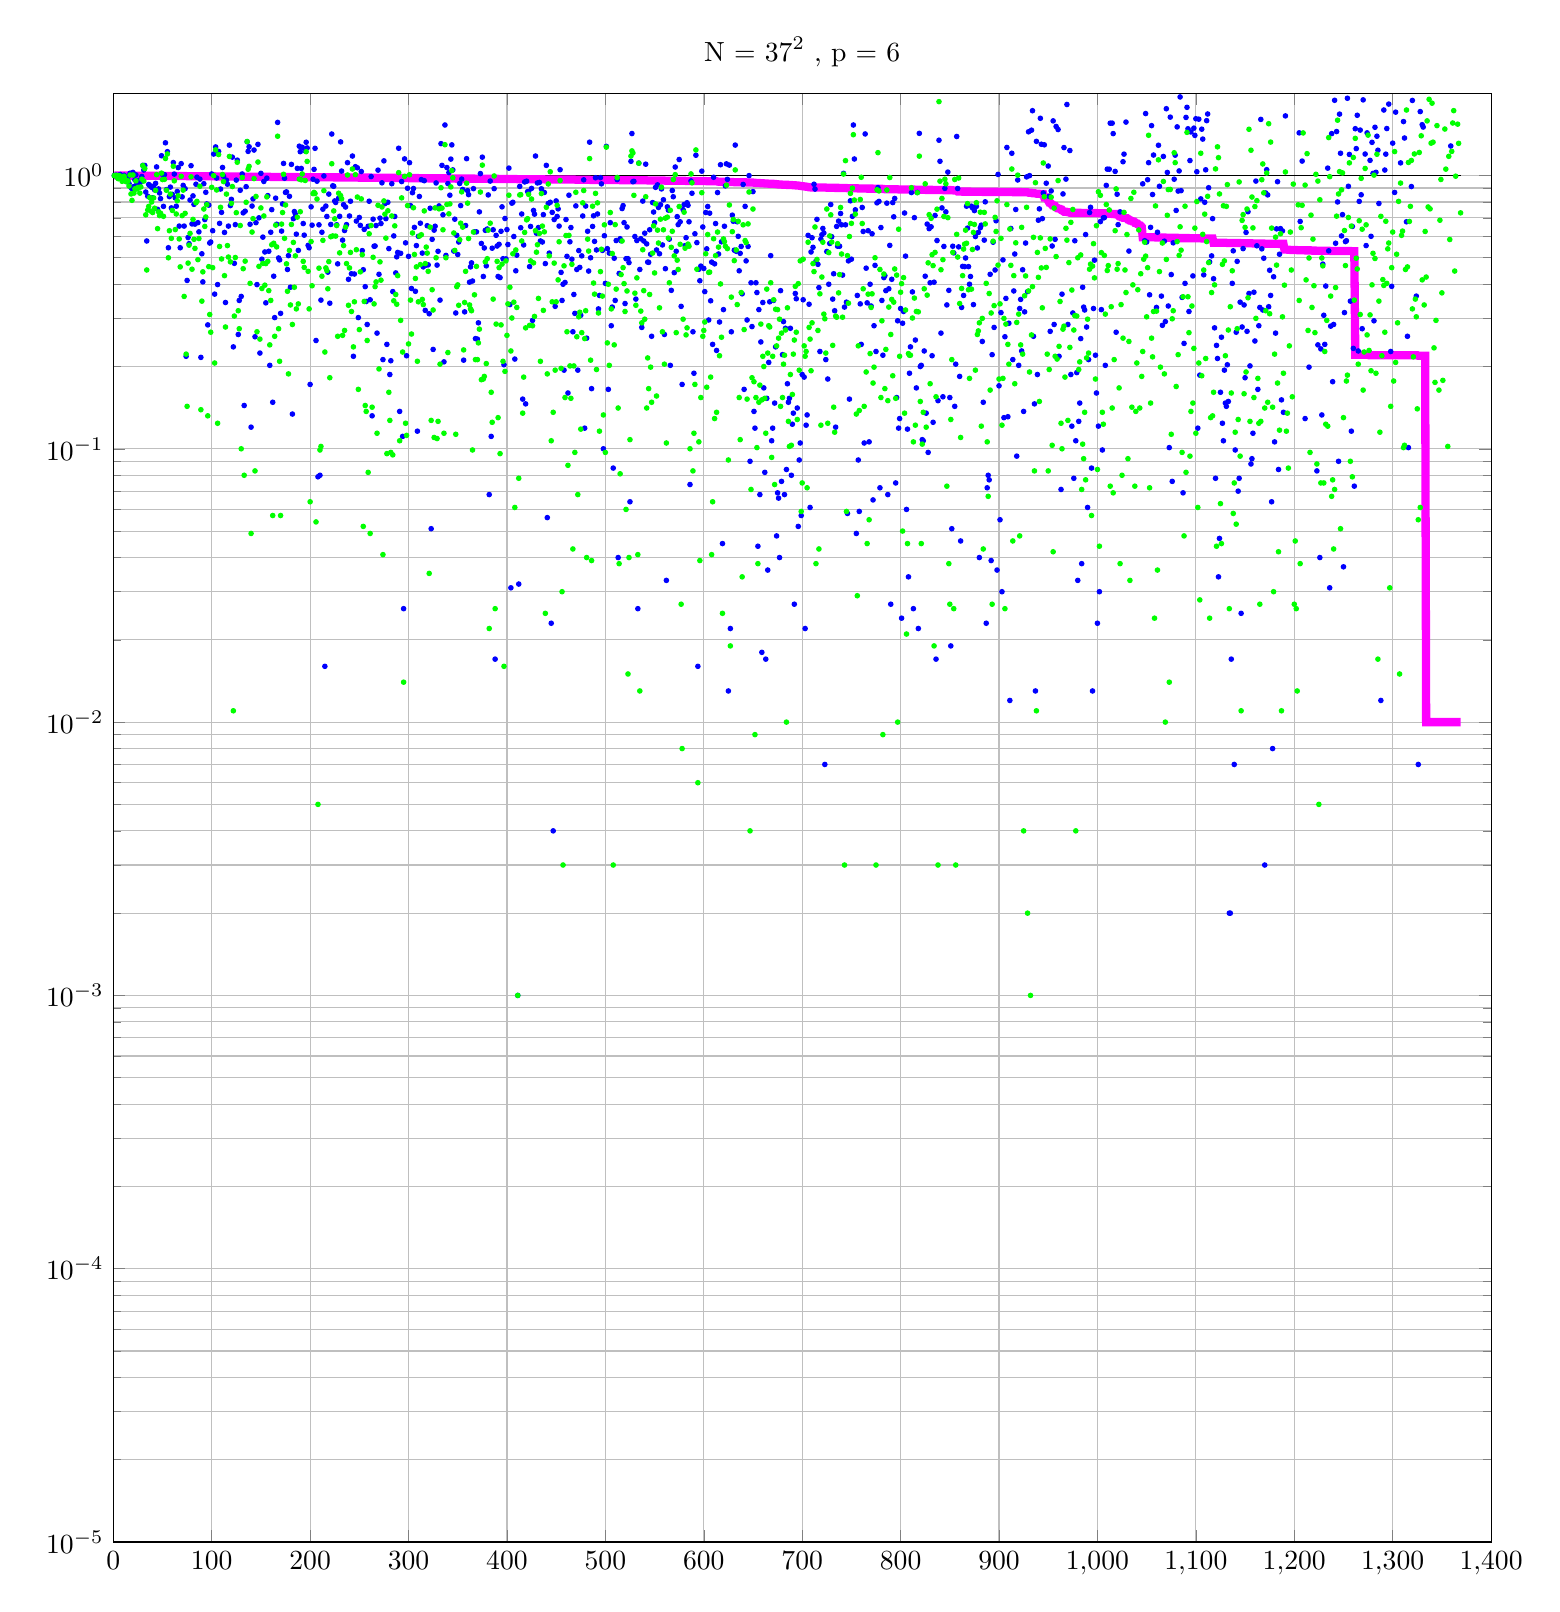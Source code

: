 % This file was created by matlab2tikz v0.3.3.
% Copyright (c) 2008--2013, Nico Schlmer <nico.schloemer@gmail.com>
% All rights reserved.
% 
% The latest updates can be retrieved from
%   http://www.mathworks.com/matlabcentral/fileexchange/22022-matlab2tikz
% where you can also make suggestions and rate matlab2tikz.
% 
% 
% 

% defining custom colors
\definecolor{mycolor1}{rgb}{1,0,1}

\begin{tikzpicture}

\begin{axis}[%
width=6.889in,
height=7.244in,
scale only axis,
xmin=0,
xmax=1400,
xmajorgrids,
ymode=log,
ymin=1e-05,
ymax=2,
yminorticks=true,
ymajorgrids,
yminorgrids,
title={$\text{N = 37}^\text{2}\text{ , p = 6}$}
]
\addplot [
color=black,
solid,
forget plot
]
table[row sep=crcr]{
1 1.0\\
2 1.0\\
3 1.0\\
4 1.0\\
5 1.0\\
6 1.0\\
7 1.0\\
8 1.0\\
9 1.0\\
10 1.0\\
11 1.0\\
12 1.0\\
13 1.0\\
14 1.0\\
15 1.0\\
16 1.0\\
17 1.0\\
18 1.0\\
19 1.0\\
20 1.0\\
21 1.0\\
22 1.0\\
23 1.0\\
24 1.0\\
25 1.0\\
26 1.0\\
27 1.0\\
28 1.0\\
29 1.0\\
30 1.0\\
31 1.0\\
32 1.0\\
33 1\\
34 1.0\\
35 1.0\\
36 1.0\\
37 1.0\\
38 1.0\\
39 1.0\\
40 1.0\\
41 1.0\\
42 1.0\\
43 1.0\\
44 1.0\\
45 1.0\\
46 1.0\\
47 1.0\\
48 1.0\\
49 1.0\\
50 1.0\\
51 1.0\\
52 1.0\\
53 1.0\\
54 1.0\\
55 1.0\\
56 1.0\\
57 1.0\\
58 1.0\\
59 1.0\\
60 1.0\\
61 1.0\\
62 1.0\\
63 1.0\\
64 1.0\\
65 1.0\\
66 1.0\\
67 1.0\\
68 1.0\\
69 1.0\\
70 1.0\\
71 1.0\\
72 1.0\\
73 1.0\\
74 1.0\\
75 1.0\\
76 1.0\\
77 1.0\\
78 1.0\\
79 1.0\\
80 1.0\\
81 1.0\\
82 1.0\\
83 1.0\\
84 1.0\\
85 1.0\\
86 1.0\\
87 1.0\\
88 1.0\\
89 1.0\\
90 1.0\\
91 1.0\\
92 1.0\\
93 1.0\\
94 1.0\\
95 1.0\\
96 1.0\\
97 1.0\\
98 1.0\\
99 1.0\\
100 1.0\\
101 1.0\\
102 1.0\\
103 1.0\\
104 1.0\\
105 1.0\\
106 1.0\\
107 1.0\\
108 1.0\\
109 1.0\\
110 1.0\\
111 1.0\\
112 1.0\\
113 1.0\\
114 1.0\\
115 1.0\\
116 1.0\\
117 1.0\\
118 1.0\\
119 1.0\\
120 1.0\\
121 1.0\\
122 1.0\\
123 1.0\\
124 1.0\\
125 1.0\\
126 1.0\\
127 1.0\\
128 1.0\\
129 1.0\\
130 1.0\\
131 1.0\\
132 1.0\\
133 1.0\\
134 1.0\\
135 1.0\\
136 1.0\\
137 1.0\\
138 1.0\\
139 1.0\\
140 1.0\\
141 1.0\\
142 1.0\\
143 1.0\\
144 1.0\\
145 1.0\\
146 1.0\\
147 1.0\\
148 1.0\\
149 1.0\\
150 1.0\\
151 1.0\\
152 1.0\\
153 1.0\\
154 1.0\\
155 1.0\\
156 1.0\\
157 1.0\\
158 1.0\\
159 1.0\\
160 1.0\\
161 1.0\\
162 1.0\\
163 1.0\\
164 1.0\\
165 1.0\\
166 1.0\\
167 1.0\\
168 1.0\\
169 1.0\\
170 1.0\\
171 1.0\\
172 1.0\\
173 1.0\\
174 1.0\\
175 1.0\\
176 1.0\\
177 1.0\\
178 1.0\\
179 1.0\\
180 1.0\\
181 1.0\\
182 1.0\\
183 1.0\\
184 1.0\\
185 1.0\\
186 1.0\\
187 1.0\\
188 1.0\\
189 1.0\\
190 1.0\\
191 1.0\\
192 1.0\\
193 1.0\\
194 1.0\\
195 1.0\\
196 1.0\\
197 1.0\\
198 1.0\\
199 1.0\\
200 1.0\\
201 1.0\\
202 1.0\\
203 1.0\\
204 1.0\\
205 1.0\\
206 1.0\\
207 1.0\\
208 1.0\\
209 1.0\\
210 1.0\\
211 1.0\\
212 1.0\\
213 1.0\\
214 1.0\\
215 1.0\\
216 1.0\\
217 1.0\\
218 1.0\\
219 1.0\\
220 1.0\\
221 1.0\\
222 1.0\\
223 1.0\\
224 1.0\\
225 1.0\\
226 1.0\\
227 1.0\\
228 1.0\\
229 1.0\\
230 1.0\\
231 1.0\\
232 1.0\\
233 1.0\\
234 1.0\\
235 1.0\\
236 1.0\\
237 1.0\\
238 1.0\\
239 1.0\\
240 1.0\\
241 1.0\\
242 1.0\\
243 1.0\\
244 1.0\\
245 1.0\\
246 1.0\\
247 1.0\\
248 1.0\\
249 1.0\\
250 1.0\\
251 1.0\\
252 1.0\\
253 1.0\\
254 1.0\\
255 1.0\\
256 1.0\\
257 1.0\\
258 1.0\\
259 1.0\\
260 1.0\\
261 1.0\\
262 1.0\\
263 1.0\\
264 1.0\\
265 1.0\\
266 1.0\\
267 1.0\\
268 1.0\\
269 1.0\\
270 1.0\\
271 1.0\\
272 1.0\\
273 1.0\\
274 1.0\\
275 1.0\\
276 1.0\\
277 1.0\\
278 1.0\\
279 1.0\\
280 1.0\\
281 1.0\\
282 1.0\\
283 1.0\\
284 1.0\\
285 1.0\\
286 1.0\\
287 1.0\\
288 1.0\\
289 1.0\\
290 1.0\\
291 1.0\\
292 1.0\\
293 1.0\\
294 1.0\\
295 1.0\\
296 1.0\\
297 1.0\\
298 1.0\\
299 1.0\\
300 1.0\\
301 1.0\\
302 1.0\\
303 1.0\\
304 1.0\\
305 1.0\\
306 1.0\\
307 1.0\\
308 1.0\\
309 1.0\\
310 1.0\\
311 1.0\\
312 1.0\\
313 1.0\\
314 1.0\\
315 1.0\\
316 1.0\\
317 1.0\\
318 1.0\\
319 1.0\\
320 1.0\\
321 1.0\\
322 1.0\\
323 1.0\\
324 1.0\\
325 1.0\\
326 1.0\\
327 1.0\\
328 1.0\\
329 1.0\\
330 1.0\\
331 1.0\\
332 1.0\\
333 1.0\\
334 1.0\\
335 1.0\\
336 1.0\\
337 1.0\\
338 1.0\\
339 1.0\\
340 1.0\\
341 1.0\\
342 1.0\\
343 1.0\\
344 1.0\\
345 1.0\\
346 1.0\\
347 1.0\\
348 1.0\\
349 1.0\\
350 1.0\\
351 1.0\\
352 1.0\\
353 1.0\\
354 1.0\\
355 1.0\\
356 1.0\\
357 1.0\\
358 1.0\\
359 1.0\\
360 1.0\\
361 1.0\\
362 1.0\\
363 1.0\\
364 1.0\\
365 1.0\\
366 1.0\\
367 1.0\\
368 1.0\\
369 1.0\\
370 1.0\\
371 1.0\\
372 1.0\\
373 1.0\\
374 1.0\\
375 1.0\\
376 1.0\\
377 1.0\\
378 1.0\\
379 1.0\\
380 1.0\\
381 1.0\\
382 1.0\\
383 1.0\\
384 1.0\\
385 1.0\\
386 1.0\\
387 1.0\\
388 1.0\\
389 1.0\\
390 1.0\\
391 1.0\\
392 1\\
393 1.0\\
394 1.0\\
395 1.0\\
396 1.0\\
397 1.0\\
398 1.0\\
399 1.0\\
400 1.0\\
401 1.0\\
402 1.0\\
403 1.0\\
404 1.0\\
405 1.0\\
406 1.0\\
407 1.0\\
408 1.0\\
409 1.0\\
410 1.0\\
411 1.0\\
412 1.0\\
413 1.0\\
414 1.0\\
415 1.0\\
416 1.0\\
417 1.0\\
418 1.0\\
419 1.0\\
420 1.0\\
421 1.0\\
422 1.0\\
423 1.0\\
424 1.0\\
425 1.0\\
426 1.0\\
427 1.0\\
428 1.0\\
429 1.0\\
430 1.0\\
431 1.0\\
432 1.0\\
433 1.0\\
434 1.0\\
435 1.0\\
436 1.0\\
437 1.0\\
438 1.0\\
439 1.0\\
440 1.0\\
441 1.0\\
442 1.0\\
443 1.0\\
444 1.0\\
445 1.0\\
446 1.0\\
447 1.0\\
448 1.0\\
449 1.0\\
450 1.0\\
451 1.0\\
452 1.0\\
453 1.0\\
454 1.0\\
455 1.0\\
456 1.0\\
457 1.0\\
458 1.0\\
459 1.0\\
460 1.0\\
461 1.0\\
462 1.0\\
463 1.0\\
464 1.0\\
465 1.0\\
466 1.0\\
467 1.0\\
468 1.0\\
469 1.0\\
470 1.0\\
471 1.0\\
472 1.0\\
473 1.0\\
474 1.0\\
475 1.0\\
476 1.0\\
477 1.0\\
478 1.0\\
479 1.0\\
480 1.0\\
481 1.0\\
482 1.0\\
483 1.0\\
484 1.0\\
485 1.0\\
486 1.0\\
487 1.0\\
488 1.0\\
489 1.0\\
490 1.0\\
491 1.0\\
492 1.0\\
493 1.0\\
494 1.0\\
495 1.0\\
496 1.0\\
497 1.0\\
498 1.0\\
499 1.0\\
500 1.0\\
501 1.0\\
502 1.0\\
503 1.0\\
504 1.0\\
505 1.0\\
506 1.0\\
507 1.0\\
508 1.0\\
509 1.0\\
510 1.0\\
511 1.0\\
512 1.0\\
513 1.0\\
514 1.0\\
515 1.0\\
516 1.0\\
517 1.0\\
518 1.0\\
519 1.0\\
520 1.0\\
521 1.0\\
522 1.0\\
523 1.0\\
524 1.0\\
525 1.0\\
526 1.0\\
527 1.0\\
528 1.0\\
529 1.0\\
530 1.0\\
531 1.0\\
532 1.0\\
533 1.0\\
534 1.0\\
535 1.0\\
536 1.0\\
537 1.0\\
538 1.0\\
539 1.0\\
540 1.0\\
541 1.0\\
542 1.0\\
543 1.0\\
544 1.0\\
545 1.0\\
546 1.0\\
547 1.0\\
548 1.0\\
549 1.0\\
550 1.0\\
551 1.0\\
552 1.0\\
553 1.0\\
554 1.0\\
555 1.0\\
556 1.0\\
557 1.0\\
558 1.0\\
559 1.0\\
560 1.0\\
561 1.0\\
562 1.0\\
563 1.0\\
564 1.0\\
565 1.0\\
566 1.0\\
567 1.0\\
568 1.0\\
569 1.0\\
570 1.0\\
571 1.0\\
572 1.0\\
573 1.0\\
574 1.0\\
575 1.0\\
576 1.0\\
577 1.0\\
578 1.0\\
579 1.0\\
580 1.0\\
581 1.0\\
582 1.0\\
583 1.0\\
584 1.0\\
585 1.0\\
586 1.0\\
587 1.0\\
588 1.0\\
589 1.0\\
590 1.0\\
591 1.0\\
592 1.0\\
593 1.0\\
594 1.0\\
595 1.0\\
596 1.0\\
597 1.0\\
598 1.0\\
599 1.0\\
600 1.0\\
601 1.0\\
602 1.0\\
603 1.0\\
604 1.0\\
605 1.0\\
606 1.0\\
607 1.0\\
608 1.0\\
609 1.0\\
610 1.0\\
611 1.0\\
612 1.0\\
613 1.0\\
614 1.0\\
615 1.0\\
616 1.0\\
617 1.0\\
618 1.0\\
619 1.0\\
620 1.0\\
621 1.0\\
622 1.0\\
623 1.0\\
624 1.0\\
625 1.0\\
626 1.0\\
627 1.0\\
628 1.0\\
629 1.0\\
630 1.0\\
631 1.0\\
632 1.0\\
633 1.0\\
634 1.0\\
635 1.0\\
636 1.0\\
637 1.0\\
638 1.0\\
639 1.0\\
640 1.0\\
641 1.0\\
642 1.0\\
643 1.0\\
644 1.0\\
645 1.0\\
646 1.0\\
647 1.0\\
648 1.0\\
649 1.0\\
650 1.0\\
651 1.0\\
652 1.0\\
653 1.0\\
654 1.0\\
655 1.0\\
656 1.0\\
657 1.0\\
658 1.0\\
659 1.0\\
660 1.0\\
661 1.0\\
662 1.0\\
663 1.0\\
664 1.0\\
665 1.0\\
666 1.0\\
667 1.0\\
668 1.0\\
669 1.0\\
670 1.0\\
671 1.0\\
672 1.0\\
673 1.0\\
674 1.0\\
675 1.0\\
676 1.0\\
677 1.0\\
678 1.0\\
679 1.0\\
680 1.0\\
681 1.0\\
682 1.0\\
683 1.0\\
684 1.0\\
685 1.0\\
686 1.0\\
687 1.0\\
688 1.0\\
689 1.0\\
690 1.0\\
691 1.0\\
692 1.0\\
693 1.0\\
694 1.0\\
695 1.0\\
696 1.0\\
697 1.0\\
698 1.0\\
699 1.0\\
700 1.0\\
701 1.0\\
702 1.0\\
703 1.0\\
704 1.0\\
705 1.0\\
706 1\\
707 1.0\\
708 1.0\\
709 1.0\\
710 1.0\\
711 1.0\\
712 1.0\\
713 1.0\\
714 1.0\\
715 1.0\\
716 1.0\\
717 1.0\\
718 1.0\\
719 1.0\\
720 1.0\\
721 1.0\\
722 1.0\\
723 1.0\\
724 1.0\\
725 1.0\\
726 1.0\\
727 1.0\\
728 1.0\\
729 1.0\\
730 1.0\\
731 1.0\\
732 1.0\\
733 1.0\\
734 1.0\\
735 1.0\\
736 1.0\\
737 1.0\\
738 1.0\\
739 1.0\\
740 1.0\\
741 1.0\\
742 1.0\\
743 1.0\\
744 1.0\\
745 1.0\\
746 1.0\\
747 1.0\\
748 1.0\\
749 1.0\\
750 1.0\\
751 1.0\\
752 1.0\\
753 1.0\\
754 1.0\\
755 1.0\\
756 1.0\\
757 1.0\\
758 1.0\\
759 1.0\\
760 1.0\\
761 1.0\\
762 1.0\\
763 1.0\\
764 1.0\\
765 1.0\\
766 1.0\\
767 1.0\\
768 1.0\\
769 1.0\\
770 1.0\\
771 1.0\\
772 1.0\\
773 1.0\\
774 1.0\\
775 1.0\\
776 1.0\\
777 1.0\\
778 1.0\\
779 1.0\\
780 1.0\\
781 1.0\\
782 1.0\\
783 1.0\\
784 1.0\\
785 1.0\\
786 1.0\\
787 1\\
788 1.0\\
789 1.0\\
790 1.0\\
791 1.0\\
792 1.0\\
793 1.0\\
794 1.0\\
795 1.0\\
796 1.0\\
797 1.0\\
798 1.0\\
799 1.0\\
800 1.0\\
801 1.0\\
802 1.0\\
803 1.0\\
804 1.0\\
805 1.0\\
806 1.0\\
807 1.0\\
808 1.0\\
809 1.0\\
810 1.0\\
811 1.0\\
812 1.0\\
813 1.0\\
814 1.0\\
815 1.0\\
816 1.0\\
817 1.0\\
818 1.0\\
819 1.0\\
820 1.0\\
821 1.0\\
822 1.0\\
823 1.0\\
824 1.0\\
825 1.0\\
826 1.0\\
827 1.0\\
828 1.0\\
829 1.0\\
830 1.0\\
831 1.0\\
832 1.0\\
833 1.0\\
834 1.0\\
835 1.0\\
836 1.0\\
837 1.0\\
838 1.0\\
839 1.0\\
840 1.0\\
841 1.0\\
842 1.0\\
843 1.0\\
844 1.0\\
845 1.0\\
846 1.0\\
847 1.0\\
848 1.0\\
849 1.0\\
850 1.0\\
851 1.0\\
852 1.0\\
853 1.0\\
854 1.0\\
855 1.0\\
856 1.0\\
857 1.0\\
858 1.0\\
859 1.0\\
860 1.0\\
861 1.0\\
862 1.0\\
863 1.0\\
864 1.0\\
865 1.0\\
866 1.0\\
867 1.0\\
868 1.0\\
869 1.0\\
870 1.0\\
871 1.0\\
872 1.0\\
873 1.0\\
874 1.0\\
875 1.0\\
876 1.0\\
877 1.0\\
878 1.0\\
879 1.0\\
880 1.0\\
881 1.0\\
882 1.0\\
883 1.0\\
884 1.0\\
885 1.0\\
886 1.0\\
887 1.0\\
888 1.0\\
889 1.0\\
890 1.0\\
891 1.0\\
892 1.0\\
893 1.0\\
894 1.0\\
895 1.0\\
896 1.0\\
897 1.0\\
898 1.0\\
899 1.0\\
900 1.0\\
901 1.0\\
902 1.0\\
903 1.0\\
904 1.0\\
905 1.0\\
906 1.0\\
907 1.0\\
908 1.0\\
909 1.0\\
910 1.0\\
911 1.0\\
912 1.0\\
913 1.0\\
914 1.0\\
915 1.0\\
916 1.0\\
917 1.0\\
918 1.0\\
919 1.0\\
920 1.0\\
921 1.0\\
922 1.0\\
923 1.0\\
924 1.0\\
925 1.0\\
926 1.0\\
927 1.0\\
928 1.0\\
929 1.0\\
930 1.0\\
931 1.0\\
932 1.0\\
933 1.0\\
934 1.0\\
935 1.0\\
936 1.0\\
937 1.0\\
938 1.0\\
939 1.0\\
940 1.0\\
941 1.0\\
942 1.0\\
943 1.0\\
944 1.0\\
945 1.0\\
946 1.0\\
947 1.0\\
948 1.0\\
949 1.0\\
950 1.0\\
951 1.0\\
952 1.0\\
953 1.0\\
954 1.0\\
955 1.0\\
956 1.0\\
957 1.0\\
958 1.0\\
959 1.0\\
960 1.0\\
961 1.0\\
962 1.0\\
963 1.0\\
964 1.0\\
965 1.0\\
966 1.0\\
967 1.0\\
968 1.0\\
969 1.0\\
970 1.0\\
971 1.0\\
972 1.0\\
973 1.0\\
974 1.0\\
975 1.0\\
976 1.0\\
977 1.0\\
978 1.0\\
979 1.0\\
980 1.0\\
981 1.0\\
982 1.0\\
983 1.0\\
984 1.0\\
985 1.0\\
986 1.0\\
987 1.0\\
988 1.0\\
989 1.0\\
990 1.0\\
991 1.0\\
992 1.0\\
993 1.0\\
994 1.0\\
995 1.0\\
996 1.0\\
997 1.0\\
998 1.0\\
999 1.0\\
1000 1.0\\
1001 1.0\\
1002 1.0\\
1003 1.0\\
1004 1.0\\
1005 1.0\\
1006 1.0\\
1007 1.0\\
1008 1.0\\
1009 1.0\\
1010 1.0\\
1011 1.0\\
1012 1.0\\
1013 1.0\\
1014 1.0\\
1015 1.0\\
1016 1.0\\
1017 1.0\\
1018 1.0\\
1019 1.0\\
1020 1.0\\
1021 1.0\\
1022 1.0\\
1023 1.0\\
1024 1.0\\
1025 1.0\\
1026 1.0\\
1027 1.0\\
1028 1.0\\
1029 1.0\\
1030 1.0\\
1031 1.0\\
1032 1.0\\
1033 1.0\\
1034 1.0\\
1035 1.0\\
1036 1.0\\
1037 1.0\\
1038 1.0\\
1039 1.0\\
1040 1.0\\
1041 1.0\\
1042 1.0\\
1043 1.0\\
1044 1.0\\
1045 1.0\\
1046 1.0\\
1047 1.0\\
1048 1.0\\
1049 1.0\\
1050 1.0\\
1051 1.0\\
1052 1.0\\
1053 1.0\\
1054 1.0\\
1055 1.0\\
1056 1.0\\
1057 1.0\\
1058 1.0\\
1059 1.0\\
1060 1.0\\
1061 1.0\\
1062 1.0\\
1063 1.0\\
1064 1.0\\
1065 1.0\\
1066 1.0\\
1067 1.0\\
1068 1.0\\
1069 1.0\\
1070 1.0\\
1071 1.0\\
1072 1.0\\
1073 1.0\\
1074 1.0\\
1075 1.0\\
1076 1.0\\
1077 1.0\\
1078 1.0\\
1079 1.0\\
1080 1.0\\
1081 1.0\\
1082 1.0\\
1083 1.0\\
1084 1.0\\
1085 1.0\\
1086 1.0\\
1087 1.0\\
1088 1.0\\
1089 1.0\\
1090 1.0\\
1091 1.0\\
1092 1.0\\
1093 1.0\\
1094 1.0\\
1095 1.0\\
1096 1.0\\
1097 1.0\\
1098 1.0\\
1099 1.0\\
1100 1.0\\
1101 1.0\\
1102 1.0\\
1103 1.0\\
1104 1.0\\
1105 1\\
1106 1.0\\
1107 1.0\\
1108 1.0\\
1109 1.0\\
1110 1.0\\
1111 1.0\\
1112 1.0\\
1113 1.0\\
1114 1.0\\
1115 1.0\\
1116 1.0\\
1117 1.0\\
1118 1.0\\
1119 1.0\\
1120 1.0\\
1121 1.0\\
1122 1.0\\
1123 1.0\\
1124 1.0\\
1125 1.0\\
1126 1.0\\
1127 1.0\\
1128 1.0\\
1129 1.0\\
1130 1.0\\
1131 1.0\\
1132 1.0\\
1133 1.0\\
1134 1.0\\
1135 1.0\\
1136 1.0\\
1137 1.0\\
1138 1.0\\
1139 1.0\\
1140 1.0\\
1141 1.0\\
1142 1.0\\
1143 1.0\\
1144 1.0\\
1145 1.0\\
1146 1.0\\
1147 1.0\\
1148 1.0\\
1149 1.0\\
1150 1.0\\
1151 1.0\\
1152 1.0\\
1153 1.0\\
1154 1.0\\
1155 1.0\\
1156 1.0\\
1157 1.0\\
1158 1.0\\
1159 1.0\\
1160 1.0\\
1161 1.0\\
1162 1.0\\
1163 1.0\\
1164 1.0\\
1165 1.0\\
1166 1.0\\
1167 1.0\\
1168 1.0\\
1169 1.0\\
1170 1.0\\
1171 1.0\\
1172 1.0\\
1173 1.0\\
1174 1.0\\
1175 1.0\\
1176 1.0\\
1177 1.0\\
1178 1.0\\
1179 1.0\\
1180 1.0\\
1181 1\\
1182 1.0\\
1183 1.0\\
1184 1.0\\
1185 1.0\\
1186 1.0\\
1187 1.0\\
1188 1.0\\
1189 1.0\\
1190 1.0\\
1191 1.0\\
1192 1.0\\
1193 1.0\\
1194 1.0\\
1195 1.0\\
1196 1.0\\
1197 1.0\\
1198 1.0\\
1199 1.0\\
1200 1.0\\
1201 1.0\\
1202 1.0\\
1203 1.0\\
1204 1.0\\
1205 1.0\\
1206 1.0\\
1207 1.0\\
1208 1.0\\
1209 1.0\\
1210 1.0\\
1211 1.0\\
1212 1.0\\
1213 1.0\\
1214 1.0\\
1215 1.0\\
1216 1.0\\
1217 1.0\\
1218 1.0\\
1219 1.0\\
1220 1.0\\
1221 1.0\\
1222 1.0\\
1223 1.0\\
1224 1.0\\
1225 1.0\\
1226 1.0\\
1227 1.0\\
1228 1.0\\
1229 1.0\\
1230 1.0\\
1231 1.0\\
1232 1.0\\
1233 1.0\\
1234 1.0\\
1235 1.0\\
1236 1.0\\
1237 1.0\\
1238 1.0\\
1239 1.0\\
1240 1.0\\
1241 1.0\\
1242 1.0\\
1243 1\\
1244 1.0\\
1245 1.0\\
1246 1.0\\
1247 1.0\\
1248 1.0\\
1249 1.0\\
1250 1.0\\
1251 1.0\\
1252 1.0\\
1253 1.0\\
1254 1.0\\
1255 1.0\\
1256 1.0\\
1257 1.0\\
1258 1.0\\
1259 1.0\\
1260 1.0\\
1261 1.0\\
1262 1.0\\
1263 1.0\\
1264 1.0\\
1265 1.0\\
1266 1.0\\
1267 1.0\\
1268 1.0\\
1269 1.0\\
1270 1.0\\
1271 1.0\\
1272 1.0\\
1273 1.0\\
1274 1.0\\
1275 1.0\\
1276 1.0\\
1277 1.0\\
1278 1.0\\
1279 1.0\\
1280 1.0\\
1281 1.0\\
1282 1.0\\
1283 1.0\\
1284 1.0\\
1285 1.0\\
1286 1.0\\
1287 1.0\\
1288 1.0\\
1289 1.0\\
1290 1.0\\
1291 1.0\\
1292 1.0\\
1293 1.0\\
1294 1.0\\
1295 1.0\\
1296 1.0\\
1297 1.0\\
1298 1.0\\
1299 1.0\\
1300 1.0\\
1301 1.0\\
1302 1.0\\
1303 1.0\\
1304 1.0\\
1305 1.0\\
1306 1.0\\
1307 1.0\\
1308 1.0\\
1309 1.0\\
1310 1.0\\
1311 1.0\\
1312 1.0\\
1313 1.0\\
1314 1.0\\
1315 1.0\\
1316 1.0\\
1317 1.0\\
1318 1.0\\
1319 1.0\\
1320 1.0\\
1321 1.0\\
1322 1.0\\
1323 1.0\\
1324 1.0\\
1325 1.0\\
1326 1.0\\
1327 1.0\\
1328 1.0\\
1329 1.0\\
1330 1.0\\
1331 1.0\\
1332 1.0\\
1333 1.0\\
1334 1.0\\
1335 1.0\\
1336 1.0\\
1337 1.0\\
1338 1.0\\
1339 1.0\\
1340 1.0\\
1341 1.0\\
1342 1.0\\
1343 1.0\\
1344 1.0\\
1345 1.0\\
1346 1.0\\
1347 1.0\\
1348 1.0\\
1349 1.0\\
1350 1.0\\
1351 1.0\\
1352 1.0\\
1353 1.0\\
1354 1.0\\
1355 1.0\\
1356 1.0\\
1357 1.0\\
1358 1.0\\
1359 1.0\\
1360 1.0\\
1361 1.0\\
1362 1.0\\
1363 1.0\\
1364 1.0\\
1365 1.0\\
1366 1.0\\
1367 1.0\\
1368 1.0\\
1369 1.0\\
};
\addplot [
color=blue,
mark size=0.8pt,
only marks,
mark=*,
mark options={solid},
forget plot
]
table[row sep=crcr]{
1 1.0\\
2 0.999\\
3 1.003\\
4 0.993\\
5 0.981\\
6 1.0\\
7 1.008\\
8 0.984\\
9 0.972\\
10 0.98\\
11 1.002\\
12 0.987\\
13 0.98\\
14 0.97\\
15 0.99\\
16 0.935\\
17 1.019\\
18 0.904\\
19 0.895\\
20 1.026\\
21 0.911\\
22 0.963\\
23 1.005\\
24 0.931\\
25 0.938\\
26 0.96\\
27 0.937\\
28 0.952\\
29 0.992\\
30 1.089\\
31 1.047\\
32 1.088\\
33 0.87\\
34 0.576\\
35 0.84\\
36 0.927\\
37 0.919\\
38 0.827\\
39 0.905\\
40 0.828\\
41 0.914\\
42 0.886\\
43 0.936\\
44 1.075\\
45 0.752\\
46 0.893\\
47 0.863\\
48 0.823\\
49 1.181\\
50 1.01\\
51 0.771\\
52 1.007\\
53 1.317\\
54 0.888\\
55 1.222\\
56 0.544\\
57 0.837\\
58 0.907\\
59 0.761\\
60 0.853\\
61 1.115\\
62 1.012\\
63 0.828\\
64 0.772\\
65 0.874\\
66 1.069\\
67 0.653\\
68 0.544\\
69 1.105\\
70 0.835\\
71 0.92\\
72 0.653\\
73 0.895\\
74 0.218\\
75 0.413\\
76 0.593\\
77 0.563\\
78 0.813\\
79 1.086\\
80 0.665\\
81 0.842\\
82 0.784\\
83 0.664\\
84 0.929\\
85 0.986\\
86 0.672\\
87 0.622\\
88 0.97\\
89 0.216\\
90 0.517\\
91 0.408\\
92 0.933\\
93 0.69\\
94 0.868\\
95 0.787\\
96 0.284\\
97 0.779\\
98 0.566\\
99 0.571\\
100 1.013\\
101 0.628\\
102 1.198\\
103 0.368\\
104 1.272\\
105 0.979\\
106 0.399\\
107 1.225\\
108 0.668\\
109 0.892\\
110 0.733\\
111 1.07\\
112 0.994\\
113 0.619\\
114 0.343\\
115 0.961\\
116 0.929\\
117 0.653\\
118 1.291\\
119 0.776\\
120 0.818\\
121 1.167\\
122 0.236\\
123 0.477\\
124 0.661\\
125 0.962\\
126 1.138\\
127 0.262\\
128 0.349\\
129 0.883\\
130 0.361\\
131 1.013\\
132 0.73\\
133 0.144\\
134 0.74\\
135 0.91\\
136 1.329\\
137 1.225\\
138 1.274\\
139 0.663\\
140 0.12\\
141 0.773\\
142 0.821\\
143 1.239\\
144 0.257\\
145 0.672\\
146 0.399\\
147 1.3\\
148 0.7\\
149 0.224\\
150 1.018\\
151 0.494\\
152 0.595\\
153 0.951\\
154 0.525\\
155 0.342\\
156 0.978\\
157 0.844\\
158 0.528\\
159 0.202\\
160 0.62\\
161 0.75\\
162 0.148\\
163 0.428\\
164 0.302\\
165 0.826\\
166 0.663\\
167 1.564\\
168 0.499\\
169 0.491\\
170 0.313\\
171 0.626\\
172 0.787\\
173 1.107\\
174 0.977\\
175 0.867\\
176 0.871\\
177 0.453\\
178 0.509\\
179 0.839\\
180 0.39\\
181 1.098\\
182 0.134\\
183 0.695\\
184 0.738\\
185 0.722\\
186 0.61\\
187 1.062\\
188 0.532\\
189 1.28\\
190 1.222\\
191 1.061\\
192 1.268\\
193 0.667\\
194 0.605\\
195 1.23\\
196 1.323\\
197 1.261\\
198 0.555\\
199 0.544\\
200 0.172\\
201 0.768\\
202 0.658\\
203 0.969\\
204 1.053\\
205 1.257\\
206 0.249\\
207 0.953\\
208 0.079\\
209 0.66\\
210 0.08\\
211 0.35\\
212 0.62\\
213 0.753\\
214 0.996\\
215 0.016\\
216 0.773\\
217 0.708\\
218 0.443\\
219 0.855\\
220 0.341\\
221 0.662\\
222 1.418\\
223 0.917\\
224 0.913\\
225 0.807\\
226 0.797\\
227 0.66\\
228 0.475\\
229 0.826\\
230 0.709\\
231 1.327\\
232 1.038\\
233 0.58\\
234 0.782\\
235 0.629\\
236 0.767\\
237 0.661\\
238 1.114\\
239 0.417\\
240 0.711\\
241 0.805\\
242 0.437\\
243 1.178\\
244 0.218\\
245 0.436\\
246 1.077\\
247 0.681\\
248 1.067\\
249 0.302\\
250 0.702\\
251 0.657\\
252 1.034\\
253 0.531\\
254 0.452\\
255 0.635\\
256 0.392\\
257 0.346\\
258 0.285\\
259 0.652\\
260 0.805\\
261 0.351\\
262 0.991\\
263 0.132\\
264 0.692\\
265 0.551\\
266 0.552\\
267 0.656\\
268 0.265\\
269 1.046\\
270 0.435\\
271 0.698\\
272 0.667\\
273 0.94\\
274 0.212\\
275 1.131\\
276 0.789\\
277 0.695\\
278 0.241\\
279 0.798\\
280 0.54\\
281 0.187\\
282 0.21\\
283 0.933\\
284 0.376\\
285 0.601\\
286 0.708\\
287 0.44\\
288 0.504\\
289 0.523\\
290 1.258\\
291 0.137\\
292 0.519\\
293 0.95\\
294 0.111\\
295 0.026\\
296 1.15\\
297 0.567\\
298 0.219\\
299 0.898\\
300 0.506\\
301 1.114\\
302 0.776\\
303 0.386\\
304 0.865\\
305 0.896\\
306 0.646\\
307 0.377\\
308 0.554\\
309 0.116\\
310 0.599\\
311 0.838\\
312 0.669\\
313 0.966\\
314 0.52\\
315 0.463\\
316 0.957\\
317 0.321\\
318 0.47\\
319 0.655\\
320 0.471\\
321 0.312\\
322 0.759\\
323 0.051\\
324 0.584\\
325 0.231\\
326 0.631\\
327 0.652\\
328 0.939\\
329 0.47\\
330 0.528\\
331 0.774\\
332 0.35\\
333 1.308\\
334 1.089\\
335 0.718\\
336 0.208\\
337 1.53\\
338 0.51\\
339 1.069\\
340 0.934\\
341 1.025\\
342 0.847\\
343 1.148\\
344 1.294\\
345 1.048\\
346 0.529\\
347 0.692\\
348 0.314\\
349 0.604\\
350 0.514\\
351 0.571\\
352 0.935\\
353 0.776\\
354 0.97\\
355 0.889\\
356 0.211\\
357 0.317\\
358 0.656\\
359 1.152\\
360 0.88\\
361 0.851\\
362 0.407\\
363 0.463\\
364 0.479\\
365 0.411\\
366 0.895\\
367 0.622\\
368 0.253\\
369 0.622\\
370 0.252\\
371 0.289\\
372 0.736\\
373 1.016\\
374 0.564\\
375 1.167\\
376 0.427\\
377 0.543\\
378 0.63\\
379 0.467\\
380 0.637\\
381 0.849\\
382 0.068\\
383 0.954\\
384 0.111\\
385 0.542\\
386 0.633\\
387 0.895\\
388 0.017\\
389 0.604\\
390 0.552\\
391 0.427\\
392 0.56\\
393 0.423\\
394 0.625\\
395 0.768\\
396 0.496\\
397 0.203\\
398 0.696\\
399 0.495\\
400 0.634\\
401 0.559\\
402 1.064\\
403 0.337\\
404 0.031\\
405 0.792\\
406 0.798\\
407 0.598\\
408 0.213\\
409 0.448\\
410 0.511\\
411 0.001\\
412 0.032\\
413 0.912\\
414 0.644\\
415 0.723\\
416 0.152\\
417 0.557\\
418 0.947\\
419 0.146\\
420 0.953\\
421 0.873\\
422 0.873\\
423 0.464\\
424 0.651\\
425 0.897\\
426 0.295\\
427 0.745\\
428 0.722\\
429 1.178\\
430 0.615\\
431 0.939\\
432 0.645\\
433 0.943\\
434 0.576\\
435 0.894\\
436 0.571\\
437 0.719\\
438 0.867\\
439 0.476\\
440 1.089\\
441 0.056\\
442 0.79\\
443 0.52\\
444 0.798\\
445 0.023\\
446 0.733\\
447 0.004\\
448 0.69\\
449 0.332\\
450 0.807\\
451 0.708\\
452 0.755\\
453 0.653\\
454 1.05\\
455 0.442\\
456 0.349\\
457 0.4\\
458 0.194\\
459 0.406\\
460 0.69\\
461 0.506\\
462 0.16\\
463 0.847\\
464 0.572\\
465 0.645\\
466 0.494\\
467 0.268\\
468 0.367\\
469 0.313\\
470 0.774\\
471 0.453\\
472 0.194\\
473 0.531\\
474 0.461\\
475 0.308\\
476 0.508\\
477 0.711\\
478 0.964\\
479 0.119\\
480 0.773\\
481 0.254\\
482 0.625\\
483 0.447\\
484 1.324\\
485 0.5\\
486 0.166\\
487 0.651\\
488 0.712\\
489 0.574\\
490 0.981\\
491 0.534\\
492 0.723\\
493 0.325\\
494 0.364\\
495 0.982\\
496 0.932\\
497 0.532\\
498 0.1\\
499 0.602\\
500 0.403\\
501 1.278\\
502 0.54\\
503 0.165\\
504 0.52\\
505 0.672\\
506 0.282\\
507 0.33\\
508 0.085\\
509 0.498\\
510 0.349\\
511 0.578\\
512 0.966\\
513 0.04\\
514 0.438\\
515 0.587\\
516 0.577\\
517 0.757\\
518 0.776\\
519 0.672\\
520 0.34\\
521 0.496\\
522 0.648\\
523 0.496\\
524 0.48\\
525 0.064\\
526 1.127\\
527 1.424\\
528 0.949\\
529 0.952\\
530 0.598\\
531 0.353\\
532 0.578\\
533 0.026\\
534 1.11\\
535 0.453\\
536 0.587\\
537 0.278\\
538 0.806\\
539 0.576\\
540 0.615\\
541 1.1\\
542 0.562\\
543 0.482\\
544 0.481\\
545 0.633\\
546 0.515\\
547 0.258\\
548 0.796\\
549 0.735\\
550 0.672\\
551 0.905\\
552 0.534\\
553 0.924\\
554 0.764\\
555 0.517\\
556 0.782\\
557 0.893\\
558 0.557\\
559 0.815\\
560 0.262\\
561 0.456\\
562 0.033\\
563 0.768\\
564 0.747\\
565 0.585\\
566 0.202\\
567 0.38\\
568 0.881\\
569 0.836\\
570 0.441\\
571 1.074\\
572 0.528\\
573 0.707\\
574 0.661\\
575 1.144\\
576 0.677\\
577 0.332\\
578 0.172\\
579 0.75\\
580 0.783\\
581 0.554\\
582 0.592\\
583 0.795\\
584 0.778\\
585 0.677\\
586 0.074\\
587 0.955\\
588 0.861\\
589 0.268\\
590 0.189\\
591 0.612\\
592 1.186\\
593 0.568\\
594 0.016\\
595 0.454\\
596 0.412\\
597 0.466\\
598 1.037\\
599 0.648\\
600 0.457\\
601 0.376\\
602 0.732\\
603 0.539\\
604 0.77\\
605 0.296\\
606 0.728\\
607 0.348\\
608 0.482\\
609 0.241\\
610 0.985\\
611 0.475\\
612 0.667\\
613 0.229\\
614 0.866\\
615 0.516\\
616 0.291\\
617 1.095\\
618 0.572\\
619 0.045\\
620 0.323\\
621 0.652\\
622 0.916\\
623 1.103\\
624 0.968\\
625 0.013\\
626 1.091\\
627 0.022\\
628 0.268\\
629 0.716\\
630 0.68\\
631 0.533\\
632 1.292\\
633 0.528\\
634 0.677\\
635 0.599\\
636 0.448\\
637 0.519\\
638 0.55\\
639 0.369\\
640 0.927\\
641 0.165\\
642 0.771\\
643 0.487\\
644 0.296\\
645 0.55\\
646 0.999\\
647 0.09\\
648 0.405\\
649 0.28\\
650 0.873\\
651 0.137\\
652 0.119\\
653 0.405\\
654 0.373\\
655 0.044\\
656 0.323\\
657 0.068\\
658 0.246\\
659 0.018\\
660 0.343\\
661 0.167\\
662 0.082\\
663 0.017\\
664 0.153\\
665 0.036\\
666 0.207\\
667 0.345\\
668 0.509\\
669 0.107\\
670 0.119\\
671 0.349\\
672 0.147\\
673 0.236\\
674 0.048\\
675 0.069\\
676 0.066\\
677 0.04\\
678 0.379\\
679 0.076\\
680 0.221\\
681 0.292\\
682 0.068\\
683 0.276\\
684 0.084\\
685 0.173\\
686 0.148\\
687 0.153\\
688 0.276\\
689 0.08\\
690 0.123\\
691 0.135\\
692 0.027\\
693 0.37\\
694 0.354\\
695 0.141\\
696 0.052\\
697 0.091\\
698 0.105\\
699 0.057\\
700 0.187\\
701 0.351\\
702 0.183\\
703 0.022\\
704 0.122\\
705 0.133\\
706 0.604\\
707 0.338\\
708 0.061\\
709 0.525\\
710 0.592\\
711 0.546\\
712 0.929\\
713 0.892\\
714 0.486\\
715 0.691\\
716 0.473\\
717 0.389\\
718 0.227\\
719 0.585\\
720 0.607\\
721 0.64\\
722 0.616\\
723 0.007\\
724 0.212\\
725 0.527\\
726 0.18\\
727 0.4\\
728 0.564\\
729 0.783\\
730 0.597\\
731 0.353\\
732 0.437\\
733 0.32\\
734 0.12\\
735 0.651\\
736 0.551\\
737 0.681\\
738 0.551\\
739 0.726\\
740 0.66\\
741 0.432\\
742 1.018\\
743 0.33\\
744 0.66\\
745 0.344\\
746 0.058\\
747 0.487\\
748 0.152\\
749 0.808\\
750 0.494\\
751 0.709\\
752 1.53\\
753 1.149\\
754 0.749\\
755 0.049\\
756 0.364\\
757 0.091\\
758 0.059\\
759 0.339\\
760 0.241\\
761 0.764\\
762 0.624\\
763 0.105\\
764 1.419\\
765 0.458\\
766 0.342\\
767 0.628\\
768 0.106\\
769 0.4\\
770 0.333\\
771 0.612\\
772 0.065\\
773 0.282\\
774 0.469\\
775 0.227\\
776 0.794\\
777 0.903\\
778 0.804\\
779 0.072\\
780 0.645\\
781 0.349\\
782 0.22\\
783 0.423\\
784 0.43\\
785 0.379\\
786 0.792\\
787 0.068\\
788 0.385\\
789 0.555\\
790 0.027\\
791 0.417\\
792 0.796\\
793 0.706\\
794 0.824\\
795 0.075\\
796 0.154\\
797 0.294\\
798 0.119\\
799 0.129\\
800 0.326\\
801 0.024\\
802 0.288\\
803 0.318\\
804 0.729\\
805 0.507\\
806 0.06\\
807 0.118\\
808 0.034\\
809 0.189\\
810 0.236\\
811 0.866\\
812 0.375\\
813 0.026\\
814 0.701\\
815 0.25\\
816 0.167\\
817 0.867\\
818 0.022\\
819 1.426\\
820 0.2\\
821 0.202\\
822 0.108\\
823 0.107\\
824 0.228\\
825 0.428\\
826 0.135\\
827 0.664\\
828 0.097\\
829 0.639\\
830 0.405\\
831 0.649\\
832 0.219\\
833 0.125\\
834 0.407\\
835 0.714\\
836 0.017\\
837 0.578\\
838 0.15\\
839 1.346\\
840 1.127\\
841 0.265\\
842 0.761\\
843 0.155\\
844 0.55\\
845 0.897\\
846 0.736\\
847 0.336\\
848 1.029\\
849 0.38\\
850 0.154\\
851 0.019\\
852 0.051\\
853 0.551\\
854 0.521\\
855 0.143\\
856 0.204\\
857 1.389\\
858 0.896\\
859 0.548\\
860 0.184\\
861 0.046\\
862 0.329\\
863 0.465\\
864 0.364\\
865 0.464\\
866 0.499\\
867 0.772\\
868 0.642\\
869 0.464\\
870 0.4\\
871 0.427\\
872 0.772\\
873 0.762\\
874 0.337\\
875 0.744\\
876 0.598\\
877 0.771\\
878 0.543\\
879 0.619\\
880 0.04\\
881 0.644\\
882 0.658\\
883 0.247\\
884 0.148\\
885 0.58\\
886 0.801\\
887 0.023\\
888 0.072\\
889 0.08\\
890 0.077\\
891 0.435\\
892 0.039\\
893 0.221\\
894 0.57\\
895 0.278\\
896 0.451\\
897 0.683\\
898 0.036\\
899 1.009\\
900 0.17\\
901 0.055\\
902 0.315\\
903 0.03\\
904 0.491\\
905 0.13\\
906 0.257\\
907 0.355\\
908 1.266\\
909 0.131\\
910 0.288\\
911 0.012\\
912 0.64\\
913 1.206\\
914 0.212\\
915 0.378\\
916 0.516\\
917 0.751\\
918 0.094\\
919 0.963\\
920 0.202\\
921 0.326\\
922 0.352\\
923 0.228\\
924 0.452\\
925 0.137\\
926 0.317\\
927 0.566\\
928 0.988\\
929 0.376\\
930 1.445\\
931 0.999\\
};
\addplot [
color=blue,
mark size=0.8pt,
only marks,
mark=*,
mark options={solid},
forget plot
]
table[row sep=crcr]{
933 1.465\\
934 1.726\\
935 0.258\\
936 0.146\\
937 0.013\\
938 1.333\\
939 0.187\\
940 0.686\\
941 0.755\\
942 1.619\\
943 1.301\\
944 0.695\\
945 0.863\\
946 1.295\\
};
\addplot [
color=blue,
mark size=0.8pt,
only marks,
mark=*,
mark options={solid},
forget plot
]
table[row sep=crcr]{
948 0.937\\
};
\addplot [
color=blue,
mark size=0.8pt,
only marks,
mark=*,
mark options={solid},
forget plot
]
table[row sep=crcr]{
950 1.083\\
951 0.839\\
952 0.269\\
953 0.878\\
954 0.552\\
955 1.584\\
956 0.285\\
957 0.584\\
958 1.511\\
};
\addplot [
color=blue,
mark size=0.8pt,
only marks,
mark=*,
mark options={solid},
forget plot
]
table[row sep=crcr]{
960 1.473\\
961 0.218\\
};
\addplot [
color=blue,
mark size=0.8pt,
only marks,
mark=*,
mark options={solid},
forget plot
]
table[row sep=crcr]{
963 0.071\\
964 0.368\\
965 0.856\\
966 1.265\\
};
\addplot [
color=blue,
mark size=0.8pt,
only marks,
mark=*,
mark options={solid},
forget plot
]
table[row sep=crcr]{
968 0.97\\
969 1.819\\
970 0.285\\
};
\addplot [
color=blue,
mark size=0.8pt,
only marks,
mark=*,
mark options={solid},
forget plot
]
table[row sep=crcr]{
972 1.234\\
973 0.187\\
974 0.121\\
975 0.314\\
976 0.078\\
977 0.577\\
978 0.107\\
979 0.19\\
980 0.033\\
981 0.126\\
982 0.147\\
983 0.253\\
984 0.038\\
985 0.39\\
986 0.33\\
987 0.322\\
988 0.608\\
989 0.279\\
990 0.061\\
991 0.212\\
992 0.732\\
993 0.765\\
994 0.085\\
995 0.013\\
996 0.326\\
997 0.49\\
998 0.22\\
999 0.16\\
1000 0.023\\
1001 0.121\\
1002 0.03\\
1003 0.678\\
1004 0.323\\
1005 0.099\\
1006 0.7\\
1007 0.701\\
1008 0.202\\
1009 0.92\\
1010 1.055\\
};
\addplot [
color=blue,
mark size=0.8pt,
only marks,
mark=*,
mark options={solid},
forget plot
]
table[row sep=crcr]{
1012 1.054\\
1013 1.554\\
};
\addplot [
color=blue,
mark size=0.8pt,
only marks,
mark=*,
mark options={solid},
forget plot
]
table[row sep=crcr]{
1015 1.554\\
1016 1.423\\
};
\addplot [
color=blue,
mark size=0.8pt,
only marks,
mark=*,
mark options={solid},
forget plot
]
table[row sep=crcr]{
1018 1.035\\
1019 0.267\\
1020 0.854\\
1021 0.661\\
};
\addplot [
color=blue,
mark size=0.8pt,
only marks,
mark=*,
mark options={solid},
forget plot
]
table[row sep=crcr]{
1023 0.736\\
};
\addplot [
color=blue,
mark size=0.8pt,
only marks,
mark=*,
mark options={solid},
forget plot
]
table[row sep=crcr]{
1026 1.123\\
1027 1.197\\
};
\addplot [
color=blue,
mark size=0.8pt,
only marks,
mark=*,
mark options={solid},
forget plot
]
table[row sep=crcr]{
1029 1.568\\
};
\addplot [
color=blue,
mark size=0.8pt,
only marks,
mark=*,
mark options={solid},
forget plot
]
table[row sep=crcr]{
1032 0.529\\
};
\addplot [
color=blue,
mark size=0.8pt,
only marks,
mark=*,
mark options={solid},
forget plot
]
table[row sep=crcr]{
1046 0.932\\
};
\addplot [
color=blue,
mark size=0.8pt,
only marks,
mark=*,
mark options={solid},
forget plot
]
table[row sep=crcr]{
1048 0.577\\
1049 1.685\\
1050 0.571\\
1051 0.965\\
1052 1.114\\
1053 0.366\\
1054 0.646\\
1055 1.522\\
1056 0.852\\
1057 1.188\\
};
\addplot [
color=blue,
mark size=0.8pt,
only marks,
mark=*,
mark options={solid},
forget plot
]
table[row sep=crcr]{
1060 0.329\\
1061 0.62\\
1062 1.29\\
1063 0.913\\
};
\addplot [
color=blue,
mark size=0.8pt,
only marks,
mark=*,
mark options={solid},
forget plot
]
table[row sep=crcr]{
1065 0.362\\
1066 0.283\\
1067 1.174\\
1068 0.575\\
1069 0.292\\
1070 1.755\\
1071 1.026\\
1072 0.333\\
1073 0.101\\
1074 1.635\\
1075 0.434\\
1076 0.076\\
1077 0.567\\
1078 0.969\\
1079 1.187\\
1080 0.745\\
1081 1.506\\
1082 0.877\\
1083 1.039\\
1084 1.938\\
1085 0.88\\
1086 0.358\\
1087 0.069\\
1088 0.243\\
1089 0.403\\
1090 1.631\\
1091 1.776\\
1092 1.482\\
1093 0.318\\
1094 1.134\\
1095 1.443\\
};
\addplot [
color=blue,
mark size=0.8pt,
only marks,
mark=*,
mark options={solid},
forget plot
]
table[row sep=crcr]{
1097 0.429\\
1098 1.49\\
1099 1.402\\
1100 1.613\\
1101 1.032\\
1102 0.119\\
1103 1.607\\
1104 0.186\\
1105 0.821\\
1106 1.477\\
1107 1.359\\
1108 0.433\\
1109 0.798\\
1110 1.049\\
1111 1.587\\
1112 1.679\\
1113 0.902\\
1114 0.483\\
};
\addplot [
color=blue,
mark size=0.8pt,
only marks,
mark=*,
mark options={solid},
forget plot
]
table[row sep=crcr]{
1116 0.508\\
1117 0.695\\
1118 0.419\\
1119 0.277\\
1120 0.078\\
1121 0.239\\
1122 0.214\\
1123 0.034\\
1124 0.047\\
1125 0.161\\
1126 0.256\\
1127 0.124\\
1128 0.107\\
1129 0.194\\
1130 0.147\\
1131 0.143\\
1132 0.203\\
1133 0.149\\
1134 0.002\\
1135 0.002\\
1136 0.017\\
1137 0.403\\
1138 0.53\\
1139 0.007\\
1140 0.099\\
1141 0.267\\
1142 0.485\\
1143 0.07\\
1144 0.078\\
1145 0.344\\
1146 0.025\\
1147 0.279\\
1148 0.54\\
1149 0.336\\
1150 0.182\\
1151 0.619\\
1152 0.269\\
1153 0.737\\
1154 0.37\\
1155 0.201\\
1156 0.088\\
1157 0.092\\
1158 0.114\\
1159 0.374\\
1160 0.248\\
1161 0.954\\
1162 0.553\\
1163 0.165\\
1164 0.282\\
1165 0.329\\
1166 1.604\\
1167 0.539\\
1168 0.322\\
1169 0.498\\
1170 0.003\\
1171 0.863\\
1172 1.05\\
1173 0.849\\
1174 0.331\\
1175 0.45\\
1176 0.364\\
1177 0.064\\
1178 0.008\\
1179 0.426\\
1180 0.106\\
1181 0.265\\
1182 0.638\\
1183 0.949\\
1184 0.084\\
1185 0.515\\
1186 0.639\\
1187 0.151\\
1188 0.627\\
1189 0.136\\
};
\addplot [
color=blue,
mark size=0.8pt,
only marks,
mark=*,
mark options={solid},
forget plot
]
table[row sep=crcr]{
1191 1.652\\
};
\addplot [
color=blue,
mark size=0.8pt,
only marks,
mark=*,
mark options={solid},
forget plot
]
table[row sep=crcr]{
1205 1.432\\
1206 0.679\\
};
\addplot [
color=blue,
mark size=0.8pt,
only marks,
mark=*,
mark options={solid},
forget plot
]
table[row sep=crcr]{
1208 1.129\\
};
\addplot [
color=blue,
mark size=0.8pt,
only marks,
mark=*,
mark options={solid},
forget plot
]
table[row sep=crcr]{
1211 0.129\\
};
\addplot [
color=blue,
mark size=0.8pt,
only marks,
mark=*,
mark options={solid},
forget plot
]
table[row sep=crcr]{
1215 0.199\\
};
\addplot [
color=blue,
mark size=0.8pt,
only marks,
mark=*,
mark options={solid},
forget plot
]
table[row sep=crcr]{
1223 0.083\\
1224 0.24\\
};
\addplot [
color=blue,
mark size=0.8pt,
only marks,
mark=*,
mark options={solid},
forget plot
]
table[row sep=crcr]{
1226 0.04\\
1227 0.232\\
1228 0.133\\
1229 0.474\\
1230 0.308\\
1231 0.241\\
1232 0.394\\
};
\addplot [
color=blue,
mark size=0.8pt,
only marks,
mark=*,
mark options={solid},
forget plot
]
table[row sep=crcr]{
1234 1.064\\
1235 0.53\\
1236 0.031\\
1237 0.281\\
1238 1.423\\
1239 0.176\\
1240 0.285\\
1241 1.884\\
1242 0.565\\
1243 1.448\\
1244 0.8\\
1245 0.09\\
1246 1.677\\
1247 1.206\\
1248 0.601\\
1249 0.719\\
1250 0.037\\
1251 0.315\\
1252 0.573\\
1253 0.577\\
1254 1.917\\
1255 0.913\\
1256 1.194\\
1257 0.347\\
1258 0.116\\
1259 0.651\\
1260 0.233\\
1261 0.073\\
1262 1.483\\
1263 1.254\\
1264 1.661\\
1265 0.228\\
1266 0.804\\
1267 1.466\\
1268 0.85\\
1269 0.275\\
1270 1.891\\
};
\addplot [
color=blue,
mark size=0.8pt,
only marks,
mark=*,
mark options={solid},
forget plot
]
table[row sep=crcr]{
1272 1.198\\
1273 0.554\\
1274 1.432\\
};
\addplot [
color=blue,
mark size=0.8pt,
only marks,
mark=*,
mark options={solid},
forget plot
]
table[row sep=crcr]{
1277 1.136\\
1278 0.599\\
1279 1.322\\
1280 1.018\\
1281 0.294\\
1282 1.501\\
1283 1.027\\
1284 1.392\\
1285 1.237\\
1286 0.79\\
};
\addplot [
color=blue,
mark size=0.8pt,
only marks,
mark=*,
mark options={solid},
forget plot
]
table[row sep=crcr]{
1288 0.012\\
};
\addplot [
color=blue,
mark size=0.8pt,
only marks,
mark=*,
mark options={solid},
forget plot
]
table[row sep=crcr]{
1291 1.736\\
1292 1.047\\
1293 1.197\\
1294 1.485\\
};
\addplot [
color=blue,
mark size=0.8pt,
only marks,
mark=*,
mark options={solid},
forget plot
]
table[row sep=crcr]{
1296 1.825\\
};
\addplot [
color=blue,
mark size=0.8pt,
only marks,
mark=*,
mark options={solid},
forget plot
]
table[row sep=crcr]{
1298 0.227\\
1299 0.393\\
1300 1.313\\
};
\addplot [
color=blue,
mark size=0.8pt,
only marks,
mark=*,
mark options={solid},
forget plot
]
table[row sep=crcr]{
1302 0.867\\
1303 1.705\\
};
\addplot [
color=blue,
mark size=0.8pt,
only marks,
mark=*,
mark options={solid},
forget plot
]
table[row sep=crcr]{
1308 1.112\\
};
\addplot [
color=blue,
mark size=0.8pt,
only marks,
mark=*,
mark options={solid},
forget plot
]
table[row sep=crcr]{
1311 1.575\\
1312 1.371\\
};
\addplot [
color=blue,
mark size=0.8pt,
only marks,
mark=*,
mark options={solid},
forget plot
]
table[row sep=crcr]{
1314 0.677\\
1315 0.258\\
1316 0.101\\
};
\addplot [
color=blue,
mark size=0.8pt,
only marks,
mark=*,
mark options={solid},
forget plot
]
table[row sep=crcr]{
1319 0.911\\
1320 1.882\\
};
\addplot [
color=blue,
mark size=0.8pt,
only marks,
mark=*,
mark options={solid},
forget plot
]
table[row sep=crcr]{
1324 0.362\\
};
\addplot [
color=blue,
mark size=0.8pt,
only marks,
mark=*,
mark options={solid},
forget plot
]
table[row sep=crcr]{
1326 0.007\\
};
\addplot [
color=blue,
mark size=0.8pt,
only marks,
mark=*,
mark options={solid},
forget plot
]
table[row sep=crcr]{
1328 1.713\\
};
\addplot [
color=blue,
mark size=0.8pt,
only marks,
mark=*,
mark options={solid},
forget plot
]
table[row sep=crcr]{
1330 1.534\\
1331 1.504\\
};
\addplot [
color=blue,
mark size=0.8pt,
only marks,
mark=*,
mark options={solid},
forget plot
]
table[row sep=crcr]{
1359 1.282\\
};
\addplot [
color=mycolor1,
solid,
line width=3.0pt,
forget plot
]
table[row sep=crcr]{
1 1.0\\
2 1.0\\
3 1.0\\
4 1.0\\
5 1.0\\
6 1.0\\
7 1.0\\
8 1.0\\
9 0.999\\
10 0.999\\
11 0.999\\
12 0.999\\
13 0.999\\
14 0.999\\
15 0.999\\
16 0.999\\
17 0.999\\
18 0.999\\
19 0.999\\
20 0.999\\
21 0.999\\
22 0.999\\
23 0.998\\
24 0.998\\
25 0.998\\
26 0.998\\
27 0.998\\
28 0.998\\
29 0.998\\
30 0.998\\
31 0.998\\
32 0.998\\
33 0.998\\
34 0.997\\
35 0.997\\
36 0.997\\
37 0.997\\
38 0.997\\
39 0.997\\
40 0.997\\
41 0.997\\
42 0.997\\
43 0.997\\
44 0.997\\
45 0.997\\
46 0.997\\
47 0.997\\
48 0.996\\
49 0.996\\
50 0.996\\
51 0.996\\
52 0.996\\
53 0.996\\
54 0.996\\
55 0.996\\
56 0.996\\
57 0.996\\
58 0.996\\
59 0.996\\
60 0.996\\
61 0.995\\
62 0.995\\
63 0.995\\
64 0.995\\
65 0.995\\
66 0.995\\
67 0.995\\
68 0.995\\
69 0.995\\
70 0.995\\
71 0.995\\
72 0.995\\
73 0.995\\
74 0.995\\
75 0.994\\
76 0.994\\
77 0.994\\
78 0.994\\
79 0.994\\
80 0.994\\
81 0.994\\
82 0.994\\
83 0.994\\
84 0.994\\
85 0.994\\
86 0.994\\
87 0.994\\
88 0.994\\
89 0.993\\
90 0.993\\
91 0.993\\
92 0.993\\
93 0.993\\
94 0.993\\
95 0.993\\
96 0.993\\
97 0.993\\
98 0.993\\
99 0.993\\
100 0.993\\
101 0.993\\
102 0.993\\
103 0.993\\
104 0.992\\
105 0.992\\
106 0.992\\
107 0.992\\
108 0.992\\
109 0.992\\
110 0.992\\
111 0.992\\
112 0.992\\
113 0.992\\
114 0.992\\
115 0.992\\
116 0.991\\
117 0.991\\
118 0.991\\
119 0.991\\
120 0.991\\
121 0.991\\
122 0.991\\
123 0.991\\
124 0.991\\
125 0.991\\
126 0.991\\
127 0.991\\
128 0.991\\
129 0.991\\
130 0.99\\
131 0.99\\
132 0.99\\
133 0.99\\
134 0.99\\
135 0.99\\
136 0.99\\
137 0.99\\
138 0.99\\
139 0.99\\
140 0.99\\
141 0.99\\
142 0.99\\
143 0.99\\
144 0.989\\
145 0.989\\
146 0.989\\
147 0.989\\
148 0.989\\
149 0.989\\
150 0.989\\
151 0.989\\
152 0.989\\
153 0.989\\
154 0.989\\
155 0.989\\
156 0.989\\
157 0.989\\
158 0.989\\
159 0.989\\
160 0.988\\
161 0.988\\
162 0.988\\
163 0.988\\
164 0.988\\
165 0.988\\
166 0.988\\
167 0.988\\
168 0.988\\
169 0.988\\
170 0.988\\
171 0.988\\
172 0.988\\
173 0.988\\
174 0.988\\
175 0.988\\
176 0.987\\
177 0.987\\
178 0.987\\
179 0.987\\
180 0.987\\
181 0.987\\
182 0.987\\
183 0.987\\
184 0.987\\
185 0.987\\
186 0.987\\
187 0.987\\
188 0.986\\
189 0.986\\
190 0.986\\
191 0.986\\
192 0.986\\
193 0.986\\
194 0.986\\
195 0.986\\
196 0.986\\
197 0.986\\
198 0.986\\
199 0.986\\
200 0.986\\
201 0.986\\
202 0.986\\
203 0.986\\
204 0.986\\
205 0.985\\
206 0.985\\
207 0.985\\
208 0.985\\
209 0.985\\
210 0.985\\
211 0.985\\
212 0.985\\
213 0.985\\
214 0.985\\
215 0.985\\
216 0.985\\
217 0.985\\
218 0.985\\
219 0.985\\
220 0.985\\
221 0.985\\
222 0.985\\
223 0.985\\
224 0.984\\
225 0.984\\
226 0.984\\
227 0.984\\
228 0.984\\
229 0.984\\
230 0.984\\
231 0.984\\
232 0.984\\
233 0.983\\
234 0.983\\
235 0.983\\
236 0.983\\
237 0.983\\
238 0.983\\
239 0.983\\
240 0.983\\
241 0.983\\
242 0.983\\
243 0.983\\
244 0.983\\
245 0.983\\
246 0.983\\
247 0.983\\
248 0.983\\
249 0.982\\
250 0.982\\
251 0.982\\
252 0.982\\
253 0.982\\
254 0.982\\
255 0.982\\
256 0.982\\
257 0.982\\
258 0.982\\
259 0.982\\
260 0.982\\
261 0.982\\
262 0.982\\
263 0.981\\
264 0.981\\
265 0.981\\
266 0.981\\
267 0.981\\
268 0.981\\
269 0.981\\
270 0.981\\
271 0.981\\
272 0.981\\
273 0.981\\
274 0.98\\
275 0.98\\
276 0.98\\
277 0.98\\
278 0.98\\
279 0.98\\
280 0.98\\
281 0.98\\
282 0.98\\
283 0.98\\
284 0.98\\
285 0.98\\
286 0.98\\
287 0.98\\
288 0.98\\
289 0.98\\
290 0.979\\
291 0.979\\
292 0.979\\
293 0.979\\
294 0.979\\
295 0.979\\
296 0.979\\
297 0.979\\
298 0.979\\
299 0.979\\
300 0.978\\
301 0.978\\
302 0.978\\
303 0.978\\
304 0.978\\
305 0.978\\
306 0.978\\
307 0.978\\
308 0.978\\
309 0.978\\
310 0.978\\
311 0.977\\
312 0.977\\
313 0.977\\
314 0.977\\
315 0.977\\
316 0.977\\
317 0.977\\
318 0.977\\
319 0.977\\
320 0.976\\
321 0.976\\
322 0.976\\
323 0.976\\
324 0.976\\
325 0.976\\
326 0.976\\
327 0.976\\
328 0.976\\
329 0.976\\
330 0.976\\
331 0.976\\
332 0.976\\
333 0.976\\
334 0.976\\
335 0.976\\
336 0.976\\
337 0.976\\
338 0.976\\
339 0.975\\
340 0.975\\
341 0.975\\
342 0.975\\
343 0.975\\
344 0.975\\
345 0.975\\
346 0.975\\
347 0.975\\
348 0.974\\
349 0.974\\
350 0.974\\
351 0.974\\
352 0.974\\
353 0.974\\
354 0.974\\
355 0.974\\
356 0.974\\
357 0.974\\
358 0.974\\
359 0.974\\
360 0.974\\
361 0.974\\
362 0.974\\
363 0.974\\
364 0.974\\
365 0.974\\
366 0.974\\
367 0.974\\
368 0.973\\
369 0.973\\
370 0.973\\
371 0.973\\
372 0.973\\
373 0.973\\
374 0.973\\
375 0.973\\
376 0.973\\
377 0.973\\
378 0.973\\
379 0.973\\
380 0.973\\
381 0.972\\
382 0.972\\
383 0.972\\
384 0.972\\
385 0.972\\
386 0.972\\
387 0.972\\
388 0.972\\
389 0.972\\
390 0.972\\
391 0.972\\
392 0.971\\
393 0.971\\
394 0.971\\
395 0.971\\
396 0.971\\
397 0.971\\
398 0.971\\
399 0.971\\
400 0.971\\
401 0.97\\
402 0.97\\
403 0.97\\
404 0.97\\
405 0.97\\
406 0.97\\
407 0.97\\
408 0.97\\
409 0.97\\
410 0.97\\
411 0.969\\
412 0.969\\
413 0.969\\
414 0.969\\
415 0.969\\
416 0.969\\
417 0.969\\
418 0.969\\
419 0.969\\
420 0.969\\
421 0.969\\
422 0.969\\
423 0.968\\
424 0.968\\
425 0.968\\
426 0.968\\
427 0.968\\
428 0.968\\
429 0.968\\
430 0.968\\
431 0.968\\
432 0.968\\
433 0.968\\
434 0.968\\
435 0.968\\
436 0.968\\
437 0.968\\
438 0.968\\
439 0.967\\
440 0.967\\
441 0.967\\
442 0.967\\
443 0.967\\
444 0.967\\
445 0.967\\
446 0.967\\
447 0.967\\
448 0.967\\
449 0.967\\
450 0.967\\
451 0.967\\
452 0.967\\
453 0.967\\
454 0.966\\
455 0.966\\
456 0.966\\
457 0.966\\
458 0.966\\
459 0.966\\
460 0.966\\
461 0.966\\
462 0.966\\
463 0.966\\
464 0.966\\
465 0.966\\
466 0.966\\
467 0.966\\
468 0.966\\
469 0.966\\
470 0.965\\
471 0.965\\
472 0.965\\
473 0.965\\
474 0.965\\
475 0.965\\
476 0.965\\
477 0.965\\
478 0.965\\
479 0.965\\
480 0.965\\
481 0.964\\
482 0.964\\
483 0.964\\
484 0.964\\
485 0.963\\
486 0.963\\
487 0.963\\
488 0.963\\
489 0.963\\
490 0.963\\
491 0.963\\
492 0.963\\
493 0.963\\
494 0.963\\
495 0.963\\
496 0.963\\
497 0.963\\
498 0.962\\
499 0.962\\
500 0.962\\
501 0.962\\
502 0.962\\
503 0.962\\
504 0.962\\
505 0.962\\
506 0.962\\
507 0.962\\
508 0.962\\
509 0.962\\
510 0.962\\
511 0.962\\
512 0.962\\
513 0.962\\
514 0.962\\
515 0.961\\
516 0.961\\
517 0.961\\
518 0.961\\
519 0.961\\
520 0.961\\
521 0.961\\
522 0.961\\
523 0.961\\
524 0.961\\
525 0.961\\
526 0.961\\
527 0.961\\
528 0.96\\
529 0.96\\
530 0.96\\
531 0.96\\
532 0.96\\
533 0.96\\
534 0.96\\
535 0.96\\
536 0.96\\
537 0.96\\
538 0.96\\
539 0.96\\
540 0.96\\
541 0.96\\
542 0.96\\
543 0.959\\
544 0.959\\
545 0.959\\
546 0.959\\
547 0.959\\
548 0.959\\
549 0.959\\
550 0.959\\
551 0.959\\
552 0.959\\
553 0.958\\
554 0.958\\
555 0.958\\
556 0.958\\
557 0.958\\
558 0.958\\
559 0.958\\
560 0.958\\
561 0.957\\
562 0.957\\
563 0.957\\
564 0.957\\
565 0.957\\
566 0.957\\
567 0.957\\
568 0.957\\
569 0.957\\
570 0.957\\
571 0.957\\
572 0.957\\
573 0.957\\
574 0.957\\
575 0.957\\
576 0.956\\
577 0.956\\
578 0.956\\
579 0.956\\
580 0.956\\
581 0.956\\
582 0.955\\
583 0.955\\
584 0.955\\
585 0.955\\
586 0.955\\
587 0.955\\
588 0.955\\
589 0.955\\
590 0.955\\
591 0.954\\
592 0.954\\
593 0.954\\
594 0.954\\
595 0.954\\
596 0.954\\
597 0.954\\
598 0.954\\
599 0.954\\
600 0.954\\
601 0.954\\
602 0.954\\
603 0.953\\
604 0.953\\
605 0.953\\
606 0.953\\
607 0.953\\
608 0.953\\
609 0.953\\
610 0.953\\
611 0.953\\
612 0.953\\
613 0.953\\
614 0.95\\
615 0.949\\
616 0.949\\
617 0.949\\
618 0.948\\
619 0.948\\
620 0.948\\
621 0.948\\
622 0.947\\
623 0.947\\
624 0.947\\
625 0.946\\
626 0.946\\
627 0.946\\
628 0.946\\
629 0.946\\
630 0.946\\
631 0.945\\
632 0.945\\
633 0.945\\
634 0.945\\
635 0.945\\
636 0.945\\
637 0.945\\
638 0.945\\
639 0.945\\
640 0.944\\
641 0.944\\
642 0.944\\
643 0.944\\
644 0.943\\
645 0.943\\
646 0.943\\
647 0.943\\
648 0.943\\
649 0.942\\
650 0.942\\
651 0.941\\
652 0.941\\
653 0.939\\
654 0.939\\
655 0.939\\
656 0.938\\
657 0.938\\
658 0.936\\
659 0.936\\
660 0.936\\
661 0.936\\
662 0.935\\
663 0.934\\
664 0.934\\
665 0.934\\
666 0.933\\
667 0.933\\
668 0.933\\
669 0.933\\
670 0.932\\
671 0.932\\
672 0.931\\
673 0.931\\
674 0.929\\
675 0.928\\
676 0.928\\
677 0.927\\
678 0.927\\
679 0.927\\
680 0.925\\
681 0.925\\
682 0.925\\
683 0.925\\
684 0.924\\
685 0.924\\
686 0.924\\
687 0.923\\
688 0.923\\
689 0.923\\
690 0.922\\
691 0.921\\
692 0.921\\
693 0.92\\
694 0.92\\
695 0.919\\
696 0.919\\
697 0.917\\
698 0.916\\
699 0.915\\
700 0.914\\
701 0.914\\
702 0.912\\
703 0.912\\
704 0.909\\
705 0.909\\
706 0.908\\
707 0.905\\
708 0.905\\
709 0.904\\
710 0.904\\
711 0.904\\
712 0.904\\
713 0.904\\
714 0.904\\
715 0.903\\
716 0.903\\
717 0.903\\
718 0.903\\
719 0.903\\
720 0.903\\
721 0.903\\
722 0.903\\
723 0.903\\
724 0.903\\
725 0.902\\
726 0.902\\
727 0.902\\
728 0.902\\
729 0.902\\
730 0.902\\
731 0.902\\
732 0.902\\
733 0.901\\
734 0.901\\
735 0.901\\
736 0.901\\
737 0.901\\
738 0.9\\
739 0.9\\
740 0.9\\
741 0.9\\
742 0.9\\
743 0.9\\
744 0.9\\
745 0.9\\
746 0.898\\
747 0.898\\
748 0.898\\
749 0.898\\
750 0.898\\
751 0.898\\
752 0.898\\
753 0.898\\
754 0.898\\
755 0.898\\
756 0.897\\
757 0.897\\
758 0.896\\
759 0.896\\
760 0.896\\
761 0.896\\
762 0.896\\
763 0.896\\
764 0.896\\
765 0.896\\
766 0.895\\
767 0.895\\
768 0.895\\
769 0.895\\
770 0.895\\
771 0.895\\
772 0.895\\
773 0.894\\
774 0.894\\
775 0.894\\
776 0.894\\
777 0.894\\
778 0.894\\
779 0.894\\
780 0.894\\
781 0.894\\
782 0.892\\
783 0.892\\
784 0.891\\
785 0.891\\
786 0.891\\
787 0.891\\
788 0.891\\
789 0.891\\
790 0.891\\
791 0.89\\
792 0.89\\
793 0.89\\
794 0.89\\
795 0.89\\
796 0.89\\
797 0.89\\
798 0.889\\
799 0.889\\
800 0.889\\
801 0.889\\
802 0.889\\
803 0.889\\
804 0.889\\
805 0.889\\
806 0.889\\
807 0.889\\
808 0.889\\
809 0.889\\
810 0.888\\
811 0.888\\
812 0.888\\
813 0.888\\
814 0.888\\
815 0.887\\
816 0.887\\
817 0.887\\
818 0.887\\
819 0.887\\
820 0.887\\
821 0.887\\
822 0.887\\
823 0.887\\
824 0.887\\
825 0.886\\
826 0.886\\
827 0.886\\
828 0.886\\
829 0.886\\
830 0.886\\
831 0.886\\
832 0.886\\
833 0.885\\
834 0.885\\
835 0.885\\
836 0.885\\
837 0.885\\
838 0.885\\
839 0.885\\
840 0.885\\
841 0.885\\
842 0.885\\
843 0.884\\
844 0.884\\
845 0.884\\
846 0.884\\
847 0.884\\
848 0.884\\
849 0.884\\
850 0.884\\
851 0.884\\
852 0.883\\
853 0.883\\
854 0.881\\
855 0.881\\
856 0.881\\
857 0.881\\
858 0.874\\
859 0.874\\
860 0.874\\
861 0.874\\
862 0.873\\
863 0.873\\
864 0.873\\
865 0.873\\
866 0.873\\
867 0.873\\
868 0.873\\
869 0.873\\
870 0.873\\
871 0.873\\
872 0.872\\
873 0.872\\
874 0.872\\
875 0.872\\
876 0.872\\
877 0.872\\
878 0.872\\
879 0.872\\
880 0.872\\
881 0.872\\
882 0.872\\
883 0.871\\
884 0.871\\
885 0.871\\
886 0.871\\
887 0.871\\
888 0.871\\
889 0.871\\
890 0.871\\
891 0.871\\
892 0.871\\
893 0.871\\
894 0.871\\
895 0.871\\
896 0.871\\
897 0.871\\
898 0.871\\
899 0.871\\
900 0.87\\
901 0.87\\
902 0.87\\
903 0.87\\
904 0.87\\
905 0.87\\
906 0.87\\
907 0.87\\
908 0.87\\
909 0.87\\
910 0.87\\
911 0.87\\
912 0.87\\
913 0.87\\
914 0.869\\
915 0.869\\
916 0.869\\
917 0.869\\
918 0.869\\
919 0.869\\
920 0.869\\
921 0.869\\
922 0.869\\
923 0.869\\
924 0.868\\
925 0.868\\
926 0.868\\
927 0.868\\
928 0.868\\
929 0.868\\
930 0.865\\
931 0.864\\
932 0.864\\
933 0.864\\
934 0.861\\
935 0.861\\
936 0.861\\
937 0.86\\
938 0.858\\
939 0.857\\
940 0.857\\
941 0.857\\
942 0.855\\
943 0.855\\
944 0.855\\
945 0.855\\
946 0.831\\
947 0.831\\
948 0.831\\
949 0.831\\
950 0.807\\
951 0.796\\
952 0.796\\
953 0.787\\
954 0.779\\
955 0.779\\
956 0.773\\
957 0.773\\
958 0.763\\
959 0.759\\
960 0.759\\
961 0.756\\
962 0.755\\
963 0.749\\
964 0.749\\
965 0.741\\
966 0.737\\
967 0.737\\
968 0.736\\
969 0.736\\
970 0.734\\
971 0.734\\
972 0.731\\
973 0.731\\
974 0.73\\
975 0.73\\
976 0.73\\
977 0.73\\
978 0.73\\
979 0.73\\
980 0.73\\
981 0.73\\
982 0.73\\
983 0.73\\
984 0.729\\
985 0.729\\
986 0.729\\
987 0.729\\
988 0.729\\
989 0.729\\
990 0.729\\
991 0.729\\
992 0.729\\
993 0.729\\
994 0.729\\
995 0.729\\
996 0.729\\
997 0.729\\
998 0.729\\
999 0.729\\
1000 0.728\\
1001 0.728\\
1002 0.728\\
1003 0.728\\
1004 0.728\\
1005 0.728\\
1006 0.728\\
1007 0.728\\
1008 0.727\\
1009 0.727\\
1010 0.726\\
1011 0.724\\
1012 0.724\\
1013 0.724\\
1014 0.724\\
1015 0.723\\
1016 0.723\\
1017 0.722\\
1018 0.722\\
1019 0.722\\
1020 0.722\\
1021 0.715\\
1022 0.709\\
1023 0.709\\
1024 0.704\\
1025 0.704\\
1026 0.7\\
1027 0.7\\
1028 0.699\\
1029 0.697\\
1030 0.697\\
1031 0.69\\
1032 0.69\\
1033 0.684\\
1034 0.684\\
1035 0.68\\
1036 0.68\\
1037 0.679\\
1038 0.671\\
1039 0.671\\
1040 0.666\\
1041 0.666\\
1042 0.661\\
1043 0.655\\
1044 0.655\\
1045 0.649\\
1046 0.595\\
1047 0.595\\
1048 0.595\\
1049 0.594\\
1050 0.594\\
1051 0.594\\
1052 0.594\\
1053 0.594\\
1054 0.594\\
1055 0.594\\
1056 0.594\\
1057 0.594\\
1058 0.594\\
1059 0.593\\
1060 0.593\\
1061 0.593\\
1062 0.593\\
1063 0.593\\
1064 0.593\\
1065 0.593\\
1066 0.593\\
1067 0.593\\
1068 0.593\\
1069 0.593\\
1070 0.592\\
1071 0.592\\
1072 0.592\\
1073 0.592\\
1074 0.592\\
1075 0.592\\
1076 0.592\\
1077 0.592\\
1078 0.592\\
1079 0.592\\
1080 0.592\\
1081 0.592\\
1082 0.591\\
1083 0.591\\
1084 0.59\\
1085 0.59\\
1086 0.59\\
1087 0.59\\
1088 0.59\\
1089 0.59\\
1090 0.59\\
1091 0.59\\
1092 0.59\\
1093 0.59\\
1094 0.589\\
1095 0.589\\
1096 0.589\\
1097 0.589\\
1098 0.589\\
1099 0.589\\
1100 0.589\\
1101 0.589\\
1102 0.589\\
1103 0.589\\
1104 0.589\\
1105 0.589\\
1106 0.588\\
1107 0.588\\
1108 0.588\\
1109 0.588\\
1110 0.588\\
1111 0.588\\
1112 0.588\\
1113 0.588\\
1114 0.588\\
1115 0.588\\
1116 0.588\\
1117 0.588\\
1118 0.567\\
1119 0.567\\
1120 0.567\\
1121 0.567\\
1122 0.567\\
1123 0.567\\
1124 0.567\\
1125 0.567\\
1126 0.567\\
1127 0.567\\
1128 0.567\\
1129 0.567\\
1130 0.567\\
1131 0.567\\
1132 0.566\\
1133 0.566\\
1134 0.566\\
1135 0.566\\
1136 0.566\\
1137 0.566\\
1138 0.566\\
1139 0.566\\
1140 0.566\\
1141 0.566\\
1142 0.566\\
1143 0.566\\
1144 0.566\\
1145 0.566\\
1146 0.565\\
1147 0.565\\
1148 0.565\\
1149 0.565\\
1150 0.565\\
1151 0.565\\
1152 0.565\\
1153 0.565\\
1154 0.565\\
1155 0.565\\
1156 0.565\\
1157 0.565\\
1158 0.564\\
1159 0.564\\
1160 0.564\\
1161 0.564\\
1162 0.564\\
1163 0.564\\
1164 0.564\\
1165 0.564\\
1166 0.564\\
1167 0.564\\
1168 0.564\\
1169 0.564\\
1170 0.563\\
1171 0.563\\
1172 0.563\\
1173 0.563\\
1174 0.563\\
1175 0.563\\
1176 0.563\\
1177 0.563\\
1178 0.563\\
1179 0.563\\
1180 0.563\\
1181 0.563\\
1182 0.563\\
1183 0.563\\
1184 0.562\\
1185 0.562\\
1186 0.562\\
1187 0.562\\
1188 0.562\\
1189 0.562\\
1190 0.536\\
1191 0.536\\
1192 0.536\\
1193 0.535\\
1194 0.535\\
1195 0.535\\
1196 0.534\\
1197 0.534\\
1198 0.534\\
1199 0.534\\
1200 0.534\\
1201 0.534\\
1202 0.534\\
1203 0.533\\
1204 0.533\\
1205 0.533\\
1206 0.533\\
1207 0.533\\
1208 0.533\\
1209 0.533\\
1210 0.533\\
1211 0.532\\
1212 0.532\\
1213 0.532\\
1214 0.532\\
1215 0.532\\
1216 0.532\\
1217 0.532\\
1218 0.531\\
1219 0.531\\
1220 0.531\\
1221 0.531\\
1222 0.531\\
1223 0.53\\
1224 0.53\\
1225 0.53\\
1226 0.53\\
1227 0.53\\
1228 0.53\\
1229 0.53\\
1230 0.53\\
1231 0.53\\
1232 0.53\\
1233 0.53\\
1234 0.53\\
1235 0.53\\
1236 0.53\\
1237 0.529\\
1238 0.529\\
1239 0.529\\
1240 0.529\\
1241 0.529\\
1242 0.529\\
1243 0.529\\
1244 0.529\\
1245 0.529\\
1246 0.529\\
1247 0.529\\
1248 0.529\\
1249 0.529\\
1250 0.529\\
1251 0.529\\
1252 0.529\\
1253 0.529\\
1254 0.529\\
1255 0.529\\
1256 0.529\\
1257 0.529\\
1258 0.529\\
1259 0.528\\
1260 0.528\\
1261 0.528\\
1262 0.221\\
1263 0.221\\
1264 0.221\\
1265 0.221\\
1266 0.221\\
1267 0.221\\
1268 0.221\\
1269 0.221\\
1270 0.221\\
1271 0.221\\
1272 0.221\\
1273 0.221\\
1274 0.221\\
1275 0.221\\
1276 0.22\\
1277 0.22\\
1278 0.22\\
1279 0.22\\
1280 0.22\\
1281 0.22\\
1282 0.22\\
1283 0.22\\
1284 0.22\\
1285 0.22\\
1286 0.22\\
1287 0.22\\
1288 0.22\\
1289 0.22\\
1290 0.22\\
1291 0.22\\
1292 0.22\\
1293 0.22\\
1294 0.22\\
1295 0.22\\
1296 0.22\\
1297 0.22\\
1298 0.22\\
1299 0.22\\
1300 0.22\\
1301 0.22\\
1302 0.22\\
1303 0.22\\
1304 0.22\\
1305 0.22\\
1306 0.22\\
1307 0.22\\
1308 0.22\\
1309 0.22\\
1310 0.22\\
1311 0.22\\
1312 0.22\\
1313 0.22\\
1314 0.22\\
1315 0.22\\
1316 0.22\\
1317 0.22\\
1318 0.22\\
1319 0.22\\
1320 0.22\\
1321 0.22\\
1322 0.22\\
1323 0.22\\
1324 0.22\\
1325 0.22\\
1326 0.219\\
1327 0.219\\
1328 0.219\\
1329 0.219\\
1330 0.219\\
1331 0.219\\
1332 0.219\\
1333 0.219\\
1334 0.01\\
1335 0.01\\
1336 0.01\\
1337 0.01\\
1338 0.01\\
1339 0.01\\
1340 0.01\\
1341 0.01\\
1342 0.01\\
1343 0.01\\
1344 0.01\\
1345 0.01\\
1346 0.01\\
1347 0.01\\
1348 0.01\\
1349 0.01\\
1350 0.01\\
1351 0.01\\
1352 0.01\\
1353 0.01\\
1354 0.01\\
1355 0.01\\
1356 0.01\\
1357 0.01\\
1358 0.01\\
1359 0.01\\
1360 0.01\\
1361 0.01\\
1362 0.01\\
1363 0.01\\
1364 0.01\\
1365 0.01\\
1366 0.01\\
1367 0.01\\
1368 0.01\\
1369 0.01\\
};
\addplot [
color=green,
mark size=0.8pt,
only marks,
mark=*,
mark options={solid},
forget plot
]
table[row sep=crcr]{
1 0.999\\
2 0.997\\
3 1.002\\
4 0.984\\
5 0.973\\
6 0.999\\
7 0.994\\
8 0.975\\
9 0.952\\
10 0.97\\
11 0.994\\
12 0.968\\
13 0.949\\
14 0.954\\
15 0.956\\
16 0.915\\
17 1.004\\
18 0.856\\
19 0.811\\
20 1.004\\
21 0.862\\
22 0.894\\
23 0.956\\
24 0.892\\
25 0.904\\
26 0.903\\
27 0.862\\
28 0.908\\
29 0.969\\
30 1.087\\
31 0.954\\
32 1.06\\
33 0.718\\
34 0.451\\
35 0.748\\
36 0.771\\
37 0.831\\
38 0.741\\
39 0.8\\
40 0.732\\
41 0.828\\
42 0.759\\
43 0.882\\
44 1.007\\
45 0.639\\
46 0.736\\
47 0.713\\
48 0.728\\
49 1.02\\
50 0.966\\
51 0.709\\
52 0.968\\
53 1.154\\
54 0.883\\
55 1.199\\
56 0.5\\
57 0.628\\
58 0.855\\
59 0.589\\
60 0.745\\
61 1.081\\
62 0.956\\
63 0.634\\
64 0.723\\
65 0.808\\
66 0.843\\
67 0.586\\
68 0.463\\
69 0.993\\
70 0.713\\
71 0.884\\
72 0.361\\
73 0.727\\
74 0.222\\
75 0.143\\
76 0.478\\
77 0.556\\
78 0.614\\
79 0.989\\
80 0.454\\
81 0.691\\
82 0.584\\
83 0.541\\
84 0.795\\
85 0.804\\
86 0.492\\
87 0.588\\
88 0.913\\
89 0.139\\
90 0.347\\
91 0.444\\
92 0.754\\
93 0.651\\
94 0.705\\
95 0.782\\
96 0.132\\
97 0.464\\
98 0.31\\
99 0.267\\
100 0.905\\
101 0.46\\
102 0.999\\
103 0.206\\
104 1.241\\
105 0.885\\
106 0.124\\
107 1.193\\
108 0.55\\
109 0.765\\
110 0.495\\
111 1.008\\
112 0.95\\
113 0.43\\
114 0.279\\
115 0.855\\
116 0.554\\
117 0.503\\
118 1.174\\
119 0.483\\
120 0.791\\
121 0.911\\
122 0.011\\
123 0.306\\
124 0.501\\
125 0.731\\
126 1.118\\
127 0.32\\
128 0.275\\
129 0.656\\
130 0.1\\
131 0.983\\
132 0.456\\
133 0.08\\
134 0.486\\
135 0.798\\
136 1.331\\
137 1.054\\
138 1.08\\
139 0.403\\
140 0.049\\
141 0.621\\
142 0.695\\
143 0.974\\
144 0.083\\
145 0.838\\
146 0.268\\
147 1.12\\
148 0.465\\
149 0.252\\
150 0.761\\
151 0.386\\
152 0.477\\
153 0.711\\
154 0.397\\
155 0.476\\
156 0.835\\
157 0.485\\
158 0.379\\
159 0.24\\
160 0.349\\
161 0.558\\
162 0.057\\
163 0.565\\
164 0.258\\
165 0.658\\
166 0.548\\
167 1.392\\
168 0.275\\
169 0.209\\
170 0.057\\
171 0.664\\
172 0.732\\
173 1.01\\
174 0.589\\
175 0.78\\
176 0.475\\
177 0.377\\
178 0.188\\
179 0.532\\
180 0.336\\
181 0.662\\
182 0.285\\
183 0.569\\
184 0.39\\
185 0.508\\
186 0.325\\
187 0.704\\
188 0.339\\
189 0.97\\
190 0.737\\
191 0.964\\
192 1.013\\
193 0.485\\
194 0.461\\
195 0.959\\
196 1.222\\
197 1.126\\
198 0.446\\
199 0.325\\
200 0.064\\
201 0.573\\
202 0.395\\
203 0.858\\
204 0.867\\
205 0.859\\
206 0.054\\
207 0.82\\
208 0.005\\
209 0.458\\
210 0.099\\
211 0.102\\
212 0.428\\
213 0.579\\
214 0.88\\
215 0.226\\
216 0.459\\
217 0.449\\
218 0.385\\
219 0.484\\
220 0.182\\
221 0.597\\
222 1.104\\
223 0.601\\
224 0.742\\
225 0.694\\
226 0.6\\
227 0.656\\
228 0.258\\
229 0.861\\
230 0.521\\
231 0.844\\
232 0.822\\
233 0.26\\
234 0.554\\
235 0.271\\
236 0.647\\
237 0.476\\
238 1.004\\
239 0.335\\
240 0.459\\
241 0.523\\
242 0.318\\
243 1.056\\
244 0.236\\
245 0.345\\
246 1.007\\
247 0.535\\
248 0.834\\
249 0.165\\
250 0.273\\
251 0.444\\
252 0.821\\
253 0.513\\
254 0.052\\
255 0.346\\
256 0.144\\
257 0.137\\
258 0.249\\
259 0.082\\
260 0.612\\
261 0.049\\
262 0.656\\
263 0.142\\
264 0.502\\
265 0.339\\
266 0.392\\
267 0.408\\
268 0.114\\
269 0.778\\
270 0.196\\
271 0.483\\
272 0.414\\
273 0.767\\
274 0.041\\
275 0.807\\
276 0.722\\
277 0.59\\
278 0.096\\
279 0.743\\
280 0.161\\
281 0.127\\
282 0.097\\
283 0.711\\
284 0.095\\
285 0.348\\
286 0.654\\
287 0.367\\
288 0.338\\
289 0.43\\
290 1.024\\
291 0.107\\
292 0.295\\
293 0.828\\
294 0.226\\
295 0.014\\
296 0.993\\
297 0.124\\
298 0.112\\
299 0.776\\
300 0.242\\
301 1.006\\
302 0.35\\
303 0.263\\
304 0.616\\
305 0.762\\
306 0.514\\
307 0.42\\
308 0.463\\
309 0.209\\
310 0.345\\
311 0.6\\
312 0.472\\
313 0.607\\
314 0.352\\
315 0.337\\
316 0.742\\
317 0.476\\
318 0.547\\
319 0.52\\
320 0.446\\
321 0.035\\
322 0.647\\
323 0.127\\
324 0.382\\
325 0.322\\
326 0.11\\
327 0.761\\
328 0.5\\
329 0.109\\
330 0.126\\
331 0.755\\
332 0.204\\
333 0.902\\
334 0.76\\
335 0.633\\
336 0.114\\
337 1.296\\
338 0.5\\
339 0.784\\
340 0.225\\
341 0.724\\
342 0.787\\
343 0.908\\
344 1.042\\
345 0.981\\
346 0.616\\
347 0.532\\
348 0.113\\
349 0.392\\
350 0.398\\
351 0.335\\
352 0.582\\
353 0.669\\
354 0.871\\
355 0.647\\
356 0.23\\
357 0.343\\
358 0.446\\
359 0.937\\
360 0.792\\
361 0.588\\
362 0.336\\
363 0.325\\
364 0.32\\
365 0.099\\
366 0.621\\
367 0.366\\
368 0.212\\
369 0.465\\
370 0.212\\
371 0.244\\
372 0.274\\
373 0.87\\
374 0.179\\
375 1.091\\
376 0.18\\
377 0.184\\
378 0.483\\
379 0.205\\
380 0.496\\
381 0.631\\
382 0.022\\
383 0.669\\
384 0.161\\
385 0.125\\
386 0.353\\
387 0.996\\
388 0.026\\
389 0.286\\
390 0.485\\
391 0.13\\
392 0.46\\
393 0.096\\
394 0.284\\
395 0.474\\
396 0.209\\
397 0.016\\
398 0.192\\
399 0.487\\
400 0.26\\
401 0.339\\
402 0.847\\
403 0.39\\
404 0.228\\
405 0.301\\
406 0.517\\
407 0.344\\
408 0.061\\
409 0.534\\
410 0.329\\
411 0.001\\
412 0.078\\
413 0.849\\
414 0.851\\
415 0.576\\
416 0.135\\
417 0.183\\
418 0.619\\
419 0.277\\
420 0.688\\
421 0.695\\
422 0.853\\
423 0.283\\
424 0.487\\
425 0.82\\
426 0.282\\
427 0.479\\
428 0.305\\
429 0.628\\
430 0.524\\
431 0.558\\
432 0.355\\
433 0.614\\
434 0.209\\
435 0.859\\
436 0.653\\
437 0.321\\
438 0.622\\
439 0.025\\
440 0.765\\
441 0.188\\
442 0.931\\
443 0.508\\
444 1.032\\
445 0.107\\
446 0.345\\
447 0.136\\
448 0.478\\
449 0.194\\
450 0.345\\
451 0.778\\
452 0.415\\
453 0.572\\
454 0.958\\
455 0.197\\
456 0.03\\
457 0.003\\
458 0.467\\
459 0.154\\
460 0.603\\
461 0.268\\
462 0.087\\
463 0.604\\
464 0.201\\
465 0.153\\
466 0.473\\
467 0.043\\
468 0.201\\
469 0.097\\
470 0.868\\
471 0.257\\
472 0.068\\
473 0.304\\
474 0.316\\
475 0.118\\
476 0.266\\
477 0.794\\
478 0.881\\
479 0.253\\
480 0.32\\
481 0.04\\
482 0.585\\
483 0.529\\
484 1.153\\
485 0.211\\
486 0.039\\
487 0.772\\
488 0.404\\
489 0.368\\
490 0.86\\
491 0.195\\
492 0.794\\
493 0.314\\
494 0.116\\
495 0.445\\
496 0.537\\
497 0.362\\
498 0.133\\
499 0.66\\
500 0.097\\
501 1.27\\
502 0.244\\
503 0.4\\
504 0.202\\
505 0.732\\
506 0.325\\
507 0.518\\
508 0.003\\
509 0.24\\
510 0.661\\
511 0.384\\
512 0.983\\
513 0.141\\
514 0.038\\
515 0.081\\
516 0.434\\
517 0.576\\
518 0.46\\
519 0.402\\
520 0.318\\
521 0.06\\
522 0.378\\
523 0.015\\
524 0.04\\
525 0.108\\
526 1.178\\
527 1.23\\
528 1.209\\
529 0.846\\
530 0.371\\
531 0.335\\
532 0.422\\
533 0.041\\
534 1.109\\
535 0.013\\
536 0.319\\
537 0.289\\
538 0.535\\
539 0.379\\
540 0.298\\
541 0.836\\
542 0.141\\
543 0.215\\
544 0.166\\
545 0.367\\
546 0.199\\
547 0.148\\
548 0.52\\
549 0.654\\
550 0.44\\
551 0.787\\
552 0.156\\
553 0.631\\
554 0.566\\
555 0.328\\
556 0.692\\
557 0.906\\
558 0.268\\
559 0.633\\
560 0.204\\
561 0.698\\
562 0.105\\
563 0.704\\
564 0.59\\
565 0.405\\
566 0.746\\
567 0.546\\
568 0.625\\
569 0.967\\
570 0.508\\
571 1.007\\
572 0.266\\
573 0.49\\
574 0.453\\
575 0.77\\
576 0.56\\
577 0.027\\
578 0.008\\
579 0.298\\
580 0.734\\
581 0.542\\
582 0.261\\
583 0.277\\
584 0.561\\
585 0.551\\
586 0.1\\
587 1.013\\
588 0.94\\
589 0.083\\
590 0.114\\
591 0.172\\
592 1.24\\
593 0.454\\
594 0.006\\
595 0.106\\
596 0.039\\
597 0.154\\
598 0.865\\
599 0.258\\
600 0.271\\
601 0.291\\
602 0.517\\
603 0.168\\
604 0.608\\
605 0.442\\
606 0.443\\
607 0.183\\
608 0.041\\
609 0.064\\
610 0.587\\
611 0.129\\
612 0.509\\
613 0.136\\
614 0.621\\
615 0.547\\
616 0.219\\
617 0.401\\
618 0.256\\
619 0.025\\
620 0.586\\
621 0.573\\
622 0.551\\
623 0.922\\
624 0.54\\
625 0.091\\
626 0.78\\
627 0.019\\
628 0.359\\
629 0.623\\
630 0.69\\
631 0.488\\
632 1.048\\
633 0.534\\
634 0.337\\
635 0.68\\
636 0.154\\
637 0.108\\
638 0.373\\
639 0.034\\
640 0.66\\
641 0.273\\
642 0.578\\
643 0.568\\
644 0.152\\
645 0.665\\
646 0.87\\
647 0.004\\
648 0.071\\
649 0.182\\
650 0.754\\
651 0.176\\
652 0.009\\
653 0.154\\
654 0.101\\
655 0.038\\
656 0.148\\
657 0.171\\
658 0.286\\
659 0.151\\
660 0.218\\
661 0.2\\
662 0.153\\
663 0.114\\
664 0.384\\
665 0.224\\
666 0.282\\
667 0.279\\
668 0.405\\
669 0.093\\
670 0.218\\
671 0.351\\
672 0.074\\
673 0.324\\
674 0.238\\
675 0.323\\
676 0.254\\
677 0.298\\
678 0.143\\
679 0.265\\
680 0.154\\
681 0.204\\
682 0.22\\
683 0.272\\
684 0.01\\
685 0.328\\
686 0.126\\
687 0.102\\
688 0.187\\
689 0.103\\
690 0.158\\
691 0.222\\
692 0.25\\
693 0.393\\
694 0.267\\
695 0.128\\
696 0.402\\
697 0.194\\
698 0.487\\
699 0.059\\
700 0.075\\
701 0.494\\
702 0.238\\
703 0.218\\
704 0.227\\
705 0.072\\
706 0.57\\
707 0.278\\
708 0.252\\
709 0.193\\
710 0.289\\
711 0.476\\
712 0.445\\
713 0.648\\
714 0.038\\
715 0.493\\
716 0.271\\
717 0.043\\
718 0.369\\
719 0.122\\
720 0.425\\
721 0.57\\
722 0.311\\
723 0.299\\
724 0.224\\
725 0.754\\
726 0.124\\
727 0.522\\
728 0.601\\
729 0.718\\
730 0.571\\
731 0.239\\
732 0.142\\
733 0.115\\
734 0.306\\
735 0.303\\
736 0.563\\
737 0.372\\
738 0.434\\
739 0.764\\
740 0.516\\
741 0.303\\
742 1.012\\
743 0.003\\
744 1.133\\
745 0.059\\
746 0.509\\
747 0.341\\
748 0.598\\
749 0.86\\
750 0.668\\
751 0.899\\
752 1.41\\
753 0.813\\
754 0.722\\
755 0.134\\
756 0.029\\
757 0.238\\
758 0.138\\
759 0.817\\
760 0.985\\
761 0.667\\
762 0.385\\
763 0.143\\
};
\addplot [
color=green,
mark size=0.8pt,
only marks,
mark=*,
mark options={solid},
forget plot
]
table[row sep=crcr]{
765 0.191\\
766 0.045\\
767 0.368\\
768 0.055\\
769 0.223\\
770 0.329\\
771 0.369\\
772 0.174\\
773 0.199\\
774 0.5\\
775 0.003\\
776 0.887\\
777 1.212\\
778 0.878\\
779 0.453\\
780 0.154\\
781 0.294\\
782 0.009\\
783 0.436\\
784 0.166\\
785 0.231\\
786 0.885\\
787 0.15\\
788 0.33\\
789 0.983\\
790 0.262\\
791 0.352\\
792 0.185\\
793 0.344\\
794 0.455\\
795 0.153\\
796 0.432\\
797 0.01\\
798 0.636\\
799 0.218\\
800 0.374\\
801 0.402\\
802 0.05\\
803 0.423\\
804 0.135\\
805 0.322\\
806 0.021\\
807 0.045\\
808 0.223\\
809 0.22\\
810 0.22\\
811 0.902\\
812 0.301\\
813 0.106\\
814 0.356\\
815 0.122\\
816 0.318\\
817 0.865\\
818 0.317\\
819 1.177\\
820 0.149\\
821 0.045\\
822 0.104\\
823 0.136\\
824 0.385\\
825 0.932\\
826 0.12\\
827 0.365\\
828 0.479\\
829 0.719\\
830 0.173\\
831 0.697\\
832 0.513\\
833 0.468\\
834 0.019\\
835 0.523\\
836 0.155\\
837 0.753\\
838 0.003\\
839 1.863\\
840 0.953\\
841 0.452\\
842 0.824\\
843 0.492\\
844 0.708\\
845 0.969\\
846 0.932\\
847 0.073\\
848 0.701\\
849 0.038\\
850 0.027\\
851 0.128\\
852 0.212\\
853 0.523\\
854 0.026\\
855 0.967\\
856 0.003\\
857 0.609\\
858 0.503\\
859 0.979\\
860 0.34\\
861 0.11\\
862 0.386\\
863 0.43\\
864 0.538\\
865 0.561\\
866 0.631\\
867 0.565\\
868 0.789\\
869 0.382\\
870 0.181\\
871 0.667\\
872 0.384\\
873 0.536\\
874 0.619\\
875 0.662\\
876 0.194\\
877 0.795\\
878 0.262\\
879 0.27\\
880 0.289\\
881 0.734\\
882 0.121\\
883 0.3\\
884 0.043\\
885 0.733\\
886 0.665\\
887 0.403\\
888 0.106\\
889 0.067\\
890 0.37\\
891 0.164\\
892 0.314\\
893 0.027\\
894 0.575\\
895 0.334\\
896 0.703\\
897 0.624\\
898 0.808\\
899 0.47\\
900 0.18\\
901 0.339\\
902 0.589\\
903 0.122\\
904 0.181\\
905 0.3\\
906 0.026\\
907 0.286\\
908 0.783\\
909 0.241\\
910 0.204\\
911 0.637\\
912 0.469\\
913 1.056\\
914 0.046\\
915 0.43\\
916 0.173\\
917 0.567\\
918 0.29\\
919 1.003\\
920 0.311\\
921 0.048\\
922 0.24\\
923 0.646\\
924 0.222\\
925 0.004\\
926 0.363\\
927 0.429\\
928 0.765\\
929 0.002\\
930 0.378\\
931 0.191\\
932 0.001\\
933 0.261\\
934 0.392\\
935 0.594\\
936 0.083\\
937 0.941\\
938 0.011\\
939 0.523\\
940 0.424\\
941 0.149\\
942 0.591\\
943 0.459\\
944 0.328\\
945 1.111\\
946 0.836\\
947 0.541\\
948 0.461\\
949 0.222\\
950 0.083\\
951 0.195\\
952 0.586\\
953 0.833\\
954 0.103\\
955 0.042\\
956 0.76\\
957 0.218\\
958 0.505\\
959 0.213\\
960 0.958\\
961 0.237\\
962 0.346\\
963 0.124\\
964 0.1\\
965 0.274\\
966 0.281\\
967 0.183\\
968 0.641\\
969 0.58\\
970 0.127\\
971 0.48\\
972 0.235\\
973 0.674\\
974 0.381\\
975 0.751\\
976 0.272\\
977 0.307\\
978 0.004\\
979 0.306\\
980 0.5\\
981 0.195\\
982 0.208\\
983 0.512\\
984 0.071\\
985 0.104\\
986 0.092\\
987 0.136\\
988 0.077\\
989 0.215\\
990 0.298\\
991 0.224\\
992 0.454\\
993 0.474\\
994 0.057\\
995 0.466\\
996 0.563\\
997 0.422\\
998 0.18\\
999 0.655\\
1000 0.084\\
1001 0.872\\
1002 0.044\\
1003 0.846\\
1004 0.522\\
1005 0.136\\
1006 0.123\\
1007 0.51\\
1008 0.311\\
1009 0.783\\
1010 0.449\\
1011 0.468\\
1012 0.748\\
1013 0.073\\
1014 0.331\\
1015 0.141\\
1016 0.069\\
1017 0.212\\
1018 0.628\\
1019 0.893\\
1020 0.454\\
1021 0.476\\
1022 0.167\\
1023 0.038\\
1024 0.337\\
1025 0.08\\
1026 0.254\\
1027 0.733\\
1028 0.451\\
1029 0.373\\
1030 0.608\\
1031 0.092\\
1032 0.247\\
1033 0.033\\
1034 0.824\\
1035 0.142\\
1036 0.398\\
1037 0.868\\
1038 0.073\\
1039 0.137\\
1040 0.206\\
1041 0.382\\
1042 0.632\\
1043 0.141\\
1044 0.437\\
1045 0.184\\
1046 0.227\\
1047 0.494\\
1048 0.57\\
1049 0.507\\
1050 0.304\\
1051 0.46\\
1052 1.403\\
1053 0.072\\
1054 0.147\\
1055 0.254\\
1056 0.217\\
1057 0.318\\
1058 0.024\\
1059 0.774\\
1060 0.319\\
1061 0.036\\
1062 1.141\\
1063 0.445\\
1064 0.199\\
1065 0.0\\
1066 0.566\\
1067 0.951\\
1068 0.188\\
1069 0.01\\
1070 0.493\\
1071 0.715\\
1072 0.888\\
1073 0.014\\
1074 0.889\\
1075 0.113\\
1076 0.299\\
1077 0.32\\
1078 1.211\\
1079 1.114\\
1080 0.169\\
1081 0.573\\
1082 0.221\\
1083 0.51\\
1084 0.649\\
1085 0.533\\
1086 0.097\\
1087 0.36\\
1088 0.048\\
1089 0.772\\
1090 0.082\\
1091 1.438\\
1092 0.36\\
1093 0.266\\
1094 0.094\\
1095 0.137\\
1096 0.333\\
1097 0.147\\
1098 0.233\\
1099 0.642\\
1100 0.114\\
1101 0.803\\
1102 0.061\\
1103 0.206\\
1104 0.028\\
1105 1.206\\
1106 0.185\\
1107 0.609\\
1108 0.451\\
1109 0.722\\
1110 0.214\\
1111 0.573\\
1112 0.839\\
1113 0.48\\
1114 0.024\\
1115 0.13\\
1116 0.373\\
1117 0.132\\
1118 0.161\\
1119 0.398\\
1120 1.057\\
1121 0.044\\
1122 1.273\\
1123 1.162\\
1124 0.856\\
1125 0.063\\
1126 0.045\\
1127 0.473\\
1128 0.775\\
1129 0.487\\
1130 0.219\\
1131 0.771\\
1132 0.926\\
1133 0.272\\
1134 0.026\\
1135 0.331\\
1136 0.16\\
1137 0.448\\
1138 0.058\\
1139 0.075\\
1140 0.115\\
1141 0.053\\
1142 0.275\\
1143 0.128\\
1144 0.947\\
1145 0.094\\
1146 0.011\\
1147 0.685\\
1148 0.719\\
1149 0.159\\
1150 0.646\\
1151 0.191\\
1152 0.754\\
1153 0.357\\
1154 1.476\\
1155 0.126\\
1156 1.237\\
1157 0.834\\
1158 0.643\\
1159 0.154\\
1160 0.77\\
1161 0.3\\
1162 0.809\\
1163 0.181\\
1164 0.124\\
1165 0.027\\
1166 0.126\\
1167 0.965\\
1168 1.102\\
1169 0.864\\
1170 0.141\\
1171 0.32\\
1172 1.021\\
1173 0.148\\
1174 1.547\\
1175 0.312\\
1176 1.325\\
1177 0.642\\
1178 0.142\\
1179 0.03\\
1180 0.222\\
1181 0.595\\
1182 0.47\\
1183 0.174\\
1184 0.042\\
1185 0.117\\
1186 0.612\\
1187 0.011\\
1188 0.304\\
1189 0.189\\
1190 0.397\\
1191 1.03\\
1192 0.116\\
1193 0.135\\
1194 0.085\\
1195 0.238\\
1196 0.621\\
1197 0.451\\
1198 0.155\\
1199 0.93\\
1200 0.027\\
1201 0.046\\
1202 0.026\\
1203 0.013\\
1204 0.781\\
1205 0.349\\
1206 0.038\\
1207 0.644\\
1208 0.778\\
1209 1.431\\
1210 0.0\\
1211 0.922\\
1212 0.415\\
1213 1.202\\
1214 0.271\\
1215 0.499\\
1216 0.097\\
1217 0.716\\
1218 0.329\\
1219 0.585\\
1220 0.395\\
1221 0.266\\
1222 1.01\\
1223 0.088\\
1224 0.954\\
1225 0.005\\
1226 0.815\\
1227 0.075\\
1228 0.499\\
1229 0.467\\
1230 0.075\\
1231 0.227\\
1232 0.123\\
1233 0.295\\
1234 0.121\\
1235 1.376\\
1236 0.99\\
1237 0.362\\
1238 0.067\\
1239 0.077\\
1240 0.043\\
1241 0.071\\
1242 0.389\\
1243 0.71\\
1244 1.593\\
1245 0.856\\
1246 1.033\\
1247 0.051\\
1248 0.886\\
1249 1.022\\
1250 0.13\\
1251 0.629\\
1252 0.468\\
1253 0.177\\
1254 0.186\\
1255 0.702\\
1256 1.112\\
1257 0.09\\
1258 0.653\\
1259 0.079\\
1260 1.164\\
1261 0.35\\
1262 1.367\\
1263 0.498\\
1264 0.455\\
1265 0.204\\
1266 0.683\\
1267 0.31\\
1268 0.976\\
1269 0.636\\
1270 0.164\\
1271 0.226\\
1272 1.061\\
1273 0.66\\
1274 0.261\\
1275 1.405\\
1276 0.229\\
1277 0.309\\
1278 0.193\\
1279 0.398\\
1280 0.519\\
1281 1.003\\
1282 0.497\\
1283 0.189\\
1284 1.196\\
1285 0.017\\
1286 0.347\\
1287 0.115\\
1288 0.709\\
1289 0.219\\
1290 0.416\\
1291 0.396\\
1292 0.267\\
1293 0.68\\
1294 0.403\\
1295 0.539\\
1296 0.566\\
1297 0.031\\
1298 0.143\\
1299 0.46\\
1300 0.621\\
1301 0.177\\
1302 1.223\\
1303 0.207\\
1304 0.515\\
1305 0.289\\
1306 0.804\\
1307 0.015\\
1308 0.938\\
1309 0.604\\
1310 0.626\\
1311 0.101\\
1312 0.103\\
1313 0.453\\
1314 1.736\\
1315 0.463\\
1316 1.116\\
1317 0.679\\
1318 0.771\\
1319 1.135\\
1320 0.325\\
1321 0.217\\
1322 1.199\\
1323 0.353\\
1324 0.304\\
1325 0.14\\
1326 0.055\\
1327 1.214\\
1328 0.061\\
1329 1.397\\
1330 0.415\\
};
\addplot [
color=green,
mark size=0.8pt,
only marks,
mark=*,
mark options={solid},
forget plot
]
table[row sep=crcr]{
1332 0.336\\
1333 0.624\\
1334 0.425\\
1335 1.584\\
1336 0.767\\
1337 1.9\\
1338 0.755\\
1339 1.313\\
1340 1.839\\
1341 1.324\\
1342 0.234\\
1343 0.175\\
1344 0.295\\
1345 1.522\\
};
\addplot [
color=green,
mark size=0.8pt,
only marks,
mark=*,
mark options={solid},
forget plot
]
table[row sep=crcr]{
1347 0.164\\
1348 0.686\\
1349 0.967\\
1350 0.372\\
1351 0.178\\
};
\addplot [
color=green,
mark size=0.8pt,
only marks,
mark=*,
mark options={solid},
forget plot
]
table[row sep=crcr]{
1353 1.479\\
1354 1.055\\
};
\addplot [
color=green,
mark size=0.8pt,
only marks,
mark=*,
mark options={solid},
forget plot
]
table[row sep=crcr]{
1356 0.102\\
1357 1.175\\
1358 0.583\\
};
\addplot [
color=green,
mark size=0.8pt,
only marks,
mark=*,
mark options={solid},
forget plot
]
table[row sep=crcr]{
1360 1.225\\
1361 1.556\\
1362 1.727\\
1363 0.447\\
1364 0.994\\
};
\addplot [
color=green,
mark size=0.8pt,
only marks,
mark=*,
mark options={solid},
forget plot
]
table[row sep=crcr]{
1366 1.541\\
1367 1.311\\
};
\addplot [
color=green,
mark size=0.8pt,
only marks,
mark=*,
mark options={solid},
forget plot
]
table[row sep=crcr]{
1369 0.73\\
};
\end{axis}
\end{tikzpicture}%